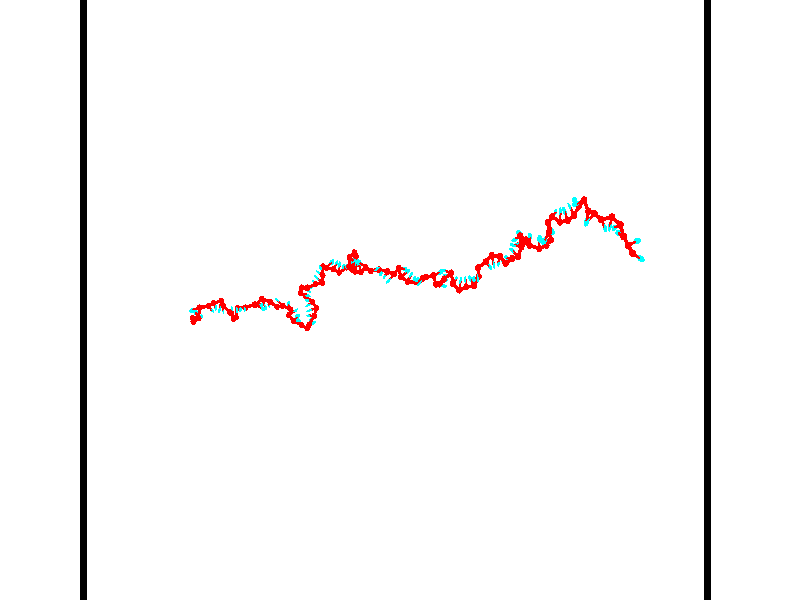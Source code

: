 // switches for output
#declare DRAW_BASES = 1; // possible values are 0, 1; only relevant for DNA ribbons
#declare DRAW_BASES_TYPE = 3; // possible values are 1, 2, 3; only relevant for DNA ribbons
#declare DRAW_FOG = 0; // set to 1 to enable fog

#include "colors.inc"

#include "transforms.inc"
background { rgb <1, 1, 1>}

#default {
   normal{
       ripples 0.25
       frequency 0.20
       turbulence 0.2
       lambda 5
   }
	finish {
		phong 0.1
		phong_size 40.
	}
}

// original window dimensions: 1024x640


// camera settings

camera {
	sky <-0, 1, 0>
	up <-0, 1, 0>
	right 1.6 * <0.99995, 0, 0.00999983>
	location <54.4867, 55, 106.329>
	look_at <55, 55, 55.0001>
	direction <0.513302, 0, -51.3289>
	angle 67.0682
}


# declare cpy_camera_pos = <54.4867, 55, 106.329>;
# if (DRAW_FOG = 1)
fog {
	fog_type 2
	up vnormalize(cpy_camera_pos)
	color rgbt<1,1,1,0.3>
	distance 1e-5
	fog_alt 3e-3
	fog_offset 88
}
# end


// LIGHTS

# declare lum = 6;
global_settings {
	ambient_light rgb lum * <0.05, 0.05, 0.05>
	max_trace_level 15
}# declare cpy_direct_light_amount = 0.25;
light_source
{	1000 * <-0.98995, -1, 1.00995>,
	rgb lum * cpy_direct_light_amount
	parallel
}

light_source
{	1000 * <0.98995, 1, -1.00995>,
	rgb lum * cpy_direct_light_amount
	parallel
}

// strand 0

// nucleotide -1

// particle -1
sphere {
	<35.706165, 53.576538, 49.838306> 0.250000
	pigment { color rgbt <1,0,0,0> }
	no_shadow
}
cylinder {
	<36.096901, 53.650288, 49.794876>,  <36.331345, 53.694538, 49.768818>, 0.100000
	pigment { color rgbt <1,0,0,0> }
	no_shadow
}
cylinder {
	<36.096901, 53.650288, 49.794876>,  <35.706165, 53.576538, 49.838306>, 0.100000
	pigment { color rgbt <1,0,0,0> }
	no_shadow
}

// particle -1
sphere {
	<36.096901, 53.650288, 49.794876> 0.100000
	pigment { color rgbt <1,0,0,0> }
	no_shadow
}
sphere {
	0, 1
	scale<0.080000,0.200000,0.300000>
	matrix <-0.037212, 0.646112, 0.762334,
		0.210705, -0.740639, 0.638010,
		0.976841, 0.184369, -0.108579,
		36.389954, 53.705597, 49.762302>
	pigment { color rgbt <0,1,1,0> }
	no_shadow
}
cylinder {
	<35.978577, 53.333221, 50.468021>,  <35.706165, 53.576538, 49.838306>, 0.130000
	pigment { color rgbt <1,0,0,0> }
	no_shadow
}

// nucleotide -1

// particle -1
sphere {
	<35.978577, 53.333221, 50.468021> 0.250000
	pigment { color rgbt <1,0,0,0> }
	no_shadow
}
cylinder {
	<36.158894, 53.628506, 50.267288>,  <36.267082, 53.805676, 50.146847>, 0.100000
	pigment { color rgbt <1,0,0,0> }
	no_shadow
}
cylinder {
	<36.158894, 53.628506, 50.267288>,  <35.978577, 53.333221, 50.468021>, 0.100000
	pigment { color rgbt <1,0,0,0> }
	no_shadow
}

// particle -1
sphere {
	<36.158894, 53.628506, 50.267288> 0.100000
	pigment { color rgbt <1,0,0,0> }
	no_shadow
}
sphere {
	0, 1
	scale<0.080000,0.200000,0.300000>
	matrix <-0.281076, 0.650988, 0.705132,
		0.847223, -0.176811, 0.500950,
		0.450787, 0.738209, -0.501835,
		36.294128, 53.849968, 50.116737>
	pigment { color rgbt <0,1,1,0> }
	no_shadow
}
cylinder {
	<36.568283, 53.617058, 50.768093>,  <35.978577, 53.333221, 50.468021>, 0.130000
	pigment { color rgbt <1,0,0,0> }
	no_shadow
}

// nucleotide -1

// particle -1
sphere {
	<36.568283, 53.617058, 50.768093> 0.250000
	pigment { color rgbt <1,0,0,0> }
	no_shadow
}
cylinder {
	<36.337143, 53.882248, 50.577705>,  <36.198460, 54.041363, 50.463474>, 0.100000
	pigment { color rgbt <1,0,0,0> }
	no_shadow
}
cylinder {
	<36.337143, 53.882248, 50.577705>,  <36.568283, 53.617058, 50.768093>, 0.100000
	pigment { color rgbt <1,0,0,0> }
	no_shadow
}

// particle -1
sphere {
	<36.337143, 53.882248, 50.577705> 0.100000
	pigment { color rgbt <1,0,0,0> }
	no_shadow
}
sphere {
	0, 1
	scale<0.080000,0.200000,0.300000>
	matrix <-0.238992, 0.420168, 0.875409,
		0.780363, 0.619611, -0.084350,
		-0.577855, 0.662978, -0.475966,
		36.163788, 54.081142, 50.434917>
	pigment { color rgbt <0,1,1,0> }
	no_shadow
}
cylinder {
	<36.663303, 54.412479, 50.803856>,  <36.568283, 53.617058, 50.768093>, 0.130000
	pigment { color rgbt <1,0,0,0> }
	no_shadow
}

// nucleotide -1

// particle -1
sphere {
	<36.663303, 54.412479, 50.803856> 0.250000
	pigment { color rgbt <1,0,0,0> }
	no_shadow
}
cylinder {
	<36.277748, 54.306328, 50.794910>,  <36.046417, 54.242638, 50.789543>, 0.100000
	pigment { color rgbt <1,0,0,0> }
	no_shadow
}
cylinder {
	<36.277748, 54.306328, 50.794910>,  <36.663303, 54.412479, 50.803856>, 0.100000
	pigment { color rgbt <1,0,0,0> }
	no_shadow
}

// particle -1
sphere {
	<36.277748, 54.306328, 50.794910> 0.100000
	pigment { color rgbt <1,0,0,0> }
	no_shadow
}
sphere {
	0, 1
	scale<0.080000,0.200000,0.300000>
	matrix <-0.125776, 0.379577, 0.916571,
		-0.234748, 0.886282, -0.399247,
		-0.963885, -0.265378, -0.022368,
		35.988583, 54.226715, 50.788200>
	pigment { color rgbt <0,1,1,0> }
	no_shadow
}
cylinder {
	<37.329842, 54.526566, 50.308281>,  <36.663303, 54.412479, 50.803856>, 0.130000
	pigment { color rgbt <1,0,0,0> }
	no_shadow
}

// nucleotide -1

// particle -1
sphere {
	<37.329842, 54.526566, 50.308281> 0.250000
	pigment { color rgbt <1,0,0,0> }
	no_shadow
}
cylinder {
	<37.405476, 54.329136, 49.968719>,  <37.450855, 54.210678, 49.764984>, 0.100000
	pigment { color rgbt <1,0,0,0> }
	no_shadow
}
cylinder {
	<37.405476, 54.329136, 49.968719>,  <37.329842, 54.526566, 50.308281>, 0.100000
	pigment { color rgbt <1,0,0,0> }
	no_shadow
}

// particle -1
sphere {
	<37.405476, 54.329136, 49.968719> 0.100000
	pigment { color rgbt <1,0,0,0> }
	no_shadow
}
sphere {
	0, 1
	scale<0.080000,0.200000,0.300000>
	matrix <0.358683, 0.839474, -0.408204,
		0.914109, -0.227302, 0.335766,
		0.189081, -0.493576, -0.848900,
		37.462200, 54.181065, 49.714050>
	pigment { color rgbt <0,1,1,0> }
	no_shadow
}
cylinder {
	<37.916855, 54.756931, 50.676235>,  <37.329842, 54.526566, 50.308281>, 0.130000
	pigment { color rgbt <1,0,0,0> }
	no_shadow
}

// nucleotide -1

// particle -1
sphere {
	<37.916855, 54.756931, 50.676235> 0.250000
	pigment { color rgbt <1,0,0,0> }
	no_shadow
}
cylinder {
	<38.113491, 54.560265, 50.963737>,  <38.231472, 54.442265, 51.136238>, 0.100000
	pigment { color rgbt <1,0,0,0> }
	no_shadow
}
cylinder {
	<38.113491, 54.560265, 50.963737>,  <37.916855, 54.756931, 50.676235>, 0.100000
	pigment { color rgbt <1,0,0,0> }
	no_shadow
}

// particle -1
sphere {
	<38.113491, 54.560265, 50.963737> 0.100000
	pigment { color rgbt <1,0,0,0> }
	no_shadow
}
sphere {
	0, 1
	scale<0.080000,0.200000,0.300000>
	matrix <0.752426, -0.175700, -0.634811,
		0.438398, 0.852876, 0.283566,
		0.491592, -0.491662, 0.718753,
		38.260967, 54.412766, 51.179363>
	pigment { color rgbt <0,1,1,0> }
	no_shadow
}
cylinder {
	<38.649521, 54.934258, 50.774906>,  <37.916855, 54.756931, 50.676235>, 0.130000
	pigment { color rgbt <1,0,0,0> }
	no_shadow
}

// nucleotide -1

// particle -1
sphere {
	<38.649521, 54.934258, 50.774906> 0.250000
	pigment { color rgbt <1,0,0,0> }
	no_shadow
}
cylinder {
	<38.586964, 54.557522, 50.893890>,  <38.549431, 54.331482, 50.965282>, 0.100000
	pigment { color rgbt <1,0,0,0> }
	no_shadow
}
cylinder {
	<38.586964, 54.557522, 50.893890>,  <38.649521, 54.934258, 50.774906>, 0.100000
	pigment { color rgbt <1,0,0,0> }
	no_shadow
}

// particle -1
sphere {
	<38.586964, 54.557522, 50.893890> 0.100000
	pigment { color rgbt <1,0,0,0> }
	no_shadow
}
sphere {
	0, 1
	scale<0.080000,0.200000,0.300000>
	matrix <0.715310, -0.315683, -0.623439,
		0.681082, 0.115278, 0.723076,
		-0.156393, -0.941836, 0.297465,
		38.540047, 54.274971, 50.983131>
	pigment { color rgbt <0,1,1,0> }
	no_shadow
}
cylinder {
	<39.002586, 54.568157, 51.400745>,  <38.649521, 54.934258, 50.774906>, 0.130000
	pigment { color rgbt <1,0,0,0> }
	no_shadow
}

// nucleotide -1

// particle -1
sphere {
	<39.002586, 54.568157, 51.400745> 0.250000
	pigment { color rgbt <1,0,0,0> }
	no_shadow
}
cylinder {
	<38.917072, 54.329399, 51.091419>,  <38.865765, 54.186146, 50.905823>, 0.100000
	pigment { color rgbt <1,0,0,0> }
	no_shadow
}
cylinder {
	<38.917072, 54.329399, 51.091419>,  <39.002586, 54.568157, 51.400745>, 0.100000
	pigment { color rgbt <1,0,0,0> }
	no_shadow
}

// particle -1
sphere {
	<38.917072, 54.329399, 51.091419> 0.100000
	pigment { color rgbt <1,0,0,0> }
	no_shadow
}
sphere {
	0, 1
	scale<0.080000,0.200000,0.300000>
	matrix <0.899096, 0.189328, -0.394690,
		0.381997, -0.779664, 0.496188,
		-0.213784, -0.596892, -0.773316,
		38.852936, 54.150333, 50.859425>
	pigment { color rgbt <0,1,1,0> }
	no_shadow
}
cylinder {
	<39.593952, 54.054749, 51.322495>,  <39.002586, 54.568157, 51.400745>, 0.130000
	pigment { color rgbt <1,0,0,0> }
	no_shadow
}

// nucleotide -1

// particle -1
sphere {
	<39.593952, 54.054749, 51.322495> 0.250000
	pigment { color rgbt <1,0,0,0> }
	no_shadow
}
cylinder {
	<39.390209, 54.111202, 50.982933>,  <39.267963, 54.145073, 50.779198>, 0.100000
	pigment { color rgbt <1,0,0,0> }
	no_shadow
}
cylinder {
	<39.390209, 54.111202, 50.982933>,  <39.593952, 54.054749, 51.322495>, 0.100000
	pigment { color rgbt <1,0,0,0> }
	no_shadow
}

// particle -1
sphere {
	<39.390209, 54.111202, 50.982933> 0.100000
	pigment { color rgbt <1,0,0,0> }
	no_shadow
}
sphere {
	0, 1
	scale<0.080000,0.200000,0.300000>
	matrix <0.860280, 0.108345, -0.498177,
		0.021664, -0.984043, -0.176603,
		-0.509362, 0.141136, -0.848900,
		39.237400, 54.153542, 50.728264>
	pigment { color rgbt <0,1,1,0> }
	no_shadow
}
cylinder {
	<39.737869, 53.568718, 50.714764>,  <39.593952, 54.054749, 51.322495>, 0.130000
	pigment { color rgbt <1,0,0,0> }
	no_shadow
}

// nucleotide -1

// particle -1
sphere {
	<39.737869, 53.568718, 50.714764> 0.250000
	pigment { color rgbt <1,0,0,0> }
	no_shadow
}
cylinder {
	<39.651691, 53.950829, 50.633743>,  <39.599983, 54.180096, 50.585133>, 0.100000
	pigment { color rgbt <1,0,0,0> }
	no_shadow
}
cylinder {
	<39.651691, 53.950829, 50.633743>,  <39.737869, 53.568718, 50.714764>, 0.100000
	pigment { color rgbt <1,0,0,0> }
	no_shadow
}

// particle -1
sphere {
	<39.651691, 53.950829, 50.633743> 0.100000
	pigment { color rgbt <1,0,0,0> }
	no_shadow
}
sphere {
	0, 1
	scale<0.080000,0.200000,0.300000>
	matrix <0.895564, 0.110598, -0.430968,
		-0.389293, -0.274246, -0.879341,
		-0.215445, 0.955279, -0.202550,
		39.587059, 54.237411, 50.572979>
	pigment { color rgbt <0,1,1,0> }
	no_shadow
}
cylinder {
	<39.767975, 53.661987, 49.944439>,  <39.737869, 53.568718, 50.714764>, 0.130000
	pigment { color rgbt <1,0,0,0> }
	no_shadow
}

// nucleotide -1

// particle -1
sphere {
	<39.767975, 53.661987, 49.944439> 0.250000
	pigment { color rgbt <1,0,0,0> }
	no_shadow
}
cylinder {
	<39.866871, 53.978413, 50.168259>,  <39.926208, 54.168266, 50.302551>, 0.100000
	pigment { color rgbt <1,0,0,0> }
	no_shadow
}
cylinder {
	<39.866871, 53.978413, 50.168259>,  <39.767975, 53.661987, 49.944439>, 0.100000
	pigment { color rgbt <1,0,0,0> }
	no_shadow
}

// particle -1
sphere {
	<39.866871, 53.978413, 50.168259> 0.100000
	pigment { color rgbt <1,0,0,0> }
	no_shadow
}
sphere {
	0, 1
	scale<0.080000,0.200000,0.300000>
	matrix <0.815111, 0.142428, -0.561523,
		-0.523895, 0.594922, -0.609591,
		0.247240, 0.791064, 0.559545,
		39.941044, 54.215733, 50.336121>
	pigment { color rgbt <0,1,1,0> }
	no_shadow
}
cylinder {
	<39.827156, 54.367878, 49.710186>,  <39.767975, 53.661987, 49.944439>, 0.130000
	pigment { color rgbt <1,0,0,0> }
	no_shadow
}

// nucleotide -1

// particle -1
sphere {
	<39.827156, 54.367878, 49.710186> 0.250000
	pigment { color rgbt <1,0,0,0> }
	no_shadow
}
cylinder {
	<40.065304, 54.294548, 50.023090>,  <40.208191, 54.250549, 50.210835>, 0.100000
	pigment { color rgbt <1,0,0,0> }
	no_shadow
}
cylinder {
	<40.065304, 54.294548, 50.023090>,  <39.827156, 54.367878, 49.710186>, 0.100000
	pigment { color rgbt <1,0,0,0> }
	no_shadow
}

// particle -1
sphere {
	<40.065304, 54.294548, 50.023090> 0.100000
	pigment { color rgbt <1,0,0,0> }
	no_shadow
}
sphere {
	0, 1
	scale<0.080000,0.200000,0.300000>
	matrix <0.731769, -0.278278, -0.622154,
		0.331745, 0.942842, -0.031523,
		0.595365, -0.183329, 0.782260,
		40.243912, 54.239548, 50.257767>
	pigment { color rgbt <0,1,1,0> }
	no_shadow
}
cylinder {
	<40.568069, 54.411789, 49.605621>,  <39.827156, 54.367878, 49.710186>, 0.130000
	pigment { color rgbt <1,0,0,0> }
	no_shadow
}

// nucleotide -1

// particle -1
sphere {
	<40.568069, 54.411789, 49.605621> 0.250000
	pigment { color rgbt <1,0,0,0> }
	no_shadow
}
cylinder {
	<40.624413, 54.337002, 49.994507>,  <40.658218, 54.292130, 50.227837>, 0.100000
	pigment { color rgbt <1,0,0,0> }
	no_shadow
}
cylinder {
	<40.624413, 54.337002, 49.994507>,  <40.568069, 54.411789, 49.605621>, 0.100000
	pigment { color rgbt <1,0,0,0> }
	no_shadow
}

// particle -1
sphere {
	<40.624413, 54.337002, 49.994507> 0.100000
	pigment { color rgbt <1,0,0,0> }
	no_shadow
}
sphere {
	0, 1
	scale<0.080000,0.200000,0.300000>
	matrix <0.982286, 0.148978, -0.113667,
		-0.123587, 0.971004, 0.204642,
		0.140858, -0.186969, 0.972215,
		40.666672, 54.280910, 50.286171>
	pigment { color rgbt <0,1,1,0> }
	no_shadow
}
cylinder {
	<41.373093, 54.637875, 49.492474>,  <40.568069, 54.411789, 49.605621>, 0.130000
	pigment { color rgbt <1,0,0,0> }
	no_shadow
}

// nucleotide -1

// particle -1
sphere {
	<41.373093, 54.637875, 49.492474> 0.250000
	pigment { color rgbt <1,0,0,0> }
	no_shadow
}
cylinder {
	<41.764225, 54.643387, 49.408890>,  <41.998905, 54.646694, 49.358742>, 0.100000
	pigment { color rgbt <1,0,0,0> }
	no_shadow
}
cylinder {
	<41.764225, 54.643387, 49.408890>,  <41.373093, 54.637875, 49.492474>, 0.100000
	pigment { color rgbt <1,0,0,0> }
	no_shadow
}

// particle -1
sphere {
	<41.764225, 54.643387, 49.408890> 0.100000
	pigment { color rgbt <1,0,0,0> }
	no_shadow
}
sphere {
	0, 1
	scale<0.080000,0.200000,0.300000>
	matrix <0.029464, 0.978851, 0.202439,
		0.207329, -0.204107, 0.956742,
		0.977828, 0.013782, -0.208958,
		42.057571, 54.647522, 49.346203>
	pigment { color rgbt <0,1,1,0> }
	no_shadow
}
cylinder {
	<41.641655, 54.639324, 50.115650>,  <41.373093, 54.637875, 49.492474>, 0.130000
	pigment { color rgbt <1,0,0,0> }
	no_shadow
}

// nucleotide -1

// particle -1
sphere {
	<41.641655, 54.639324, 50.115650> 0.250000
	pigment { color rgbt <1,0,0,0> }
	no_shadow
}
cylinder {
	<41.997627, 54.473846, 50.192459>,  <42.211212, 54.374557, 50.238544>, 0.100000
	pigment { color rgbt <1,0,0,0> }
	no_shadow
}
cylinder {
	<41.997627, 54.473846, 50.192459>,  <41.641655, 54.639324, 50.115650>, 0.100000
	pigment { color rgbt <1,0,0,0> }
	no_shadow
}

// particle -1
sphere {
	<41.997627, 54.473846, 50.192459> 0.100000
	pigment { color rgbt <1,0,0,0> }
	no_shadow
}
sphere {
	0, 1
	scale<0.080000,0.200000,0.300000>
	matrix <0.409122, 0.537993, -0.737009,
		0.201590, 0.734451, 0.648030,
		0.889933, -0.413697, 0.192026,
		42.264606, 54.349739, 50.250069>
	pigment { color rgbt <0,1,1,0> }
	no_shadow
}
cylinder {
	<42.247013, 55.085052, 50.257744>,  <41.641655, 54.639324, 50.115650>, 0.130000
	pigment { color rgbt <1,0,0,0> }
	no_shadow
}

// nucleotide -1

// particle -1
sphere {
	<42.247013, 55.085052, 50.257744> 0.250000
	pigment { color rgbt <1,0,0,0> }
	no_shadow
}
cylinder {
	<42.384594, 54.742073, 50.104656>,  <42.467144, 54.536285, 50.012806>, 0.100000
	pigment { color rgbt <1,0,0,0> }
	no_shadow
}
cylinder {
	<42.384594, 54.742073, 50.104656>,  <42.247013, 55.085052, 50.257744>, 0.100000
	pigment { color rgbt <1,0,0,0> }
	no_shadow
}

// particle -1
sphere {
	<42.384594, 54.742073, 50.104656> 0.100000
	pigment { color rgbt <1,0,0,0> }
	no_shadow
}
sphere {
	0, 1
	scale<0.080000,0.200000,0.300000>
	matrix <0.610788, 0.513878, -0.602384,
		0.713185, -0.026566, 0.700472,
		0.343955, -0.857451, -0.382716,
		42.487782, 54.484837, 49.989841>
	pigment { color rgbt <0,1,1,0> }
	no_shadow
}
cylinder {
	<43.028683, 54.843597, 50.381046>,  <42.247013, 55.085052, 50.257744>, 0.130000
	pigment { color rgbt <1,0,0,0> }
	no_shadow
}

// nucleotide -1

// particle -1
sphere {
	<43.028683, 54.843597, 50.381046> 0.250000
	pigment { color rgbt <1,0,0,0> }
	no_shadow
}
cylinder {
	<42.888905, 54.700218, 50.034775>,  <42.805038, 54.614193, 49.827011>, 0.100000
	pigment { color rgbt <1,0,0,0> }
	no_shadow
}
cylinder {
	<42.888905, 54.700218, 50.034775>,  <43.028683, 54.843597, 50.381046>, 0.100000
	pigment { color rgbt <1,0,0,0> }
	no_shadow
}

// particle -1
sphere {
	<42.888905, 54.700218, 50.034775> 0.100000
	pigment { color rgbt <1,0,0,0> }
	no_shadow
}
sphere {
	0, 1
	scale<0.080000,0.200000,0.300000>
	matrix <0.789360, 0.385130, -0.478106,
		0.504774, -0.850407, 0.148359,
		-0.349447, -0.358444, -0.865681,
		42.784069, 54.592686, 49.775070>
	pigment { color rgbt <0,1,1,0> }
	no_shadow
}
cylinder {
	<43.627972, 54.475922, 50.117466>,  <43.028683, 54.843597, 50.381046>, 0.130000
	pigment { color rgbt <1,0,0,0> }
	no_shadow
}

// nucleotide -1

// particle -1
sphere {
	<43.627972, 54.475922, 50.117466> 0.250000
	pigment { color rgbt <1,0,0,0> }
	no_shadow
}
cylinder {
	<43.375134, 54.632660, 49.850060>,  <43.223431, 54.726704, 49.689617>, 0.100000
	pigment { color rgbt <1,0,0,0> }
	no_shadow
}
cylinder {
	<43.375134, 54.632660, 49.850060>,  <43.627972, 54.475922, 50.117466>, 0.100000
	pigment { color rgbt <1,0,0,0> }
	no_shadow
}

// particle -1
sphere {
	<43.375134, 54.632660, 49.850060> 0.100000
	pigment { color rgbt <1,0,0,0> }
	no_shadow
}
sphere {
	0, 1
	scale<0.080000,0.200000,0.300000>
	matrix <0.712120, 0.633885, -0.301784,
		0.305508, -0.666819, -0.679718,
		-0.632099, 0.391844, -0.668513,
		43.185505, 54.750214, 49.649506>
	pigment { color rgbt <0,1,1,0> }
	no_shadow
}
cylinder {
	<44.040070, 54.534317, 49.455994>,  <43.627972, 54.475922, 50.117466>, 0.130000
	pigment { color rgbt <1,0,0,0> }
	no_shadow
}

// nucleotide -1

// particle -1
sphere {
	<44.040070, 54.534317, 49.455994> 0.250000
	pigment { color rgbt <1,0,0,0> }
	no_shadow
}
cylinder {
	<43.740101, 54.794662, 49.503304>,  <43.560120, 54.950871, 49.531689>, 0.100000
	pigment { color rgbt <1,0,0,0> }
	no_shadow
}
cylinder {
	<43.740101, 54.794662, 49.503304>,  <44.040070, 54.534317, 49.455994>, 0.100000
	pigment { color rgbt <1,0,0,0> }
	no_shadow
}

// particle -1
sphere {
	<43.740101, 54.794662, 49.503304> 0.100000
	pigment { color rgbt <1,0,0,0> }
	no_shadow
}
sphere {
	0, 1
	scale<0.080000,0.200000,0.300000>
	matrix <0.585080, 0.736009, -0.340546,
		-0.308701, -0.186184, -0.932759,
		-0.749924, 0.650866, 0.118274,
		43.515125, 54.989922, 49.538784>
	pigment { color rgbt <0,1,1,0> }
	no_shadow
}
cylinder {
	<44.708126, 54.242130, 49.089909>,  <44.040070, 54.534317, 49.455994>, 0.130000
	pigment { color rgbt <1,0,0,0> }
	no_shadow
}

// nucleotide -1

// particle -1
sphere {
	<44.708126, 54.242130, 49.089909> 0.250000
	pigment { color rgbt <1,0,0,0> }
	no_shadow
}
cylinder {
	<44.551956, 54.498627, 48.825672>,  <44.458256, 54.652523, 48.667130>, 0.100000
	pigment { color rgbt <1,0,0,0> }
	no_shadow
}
cylinder {
	<44.551956, 54.498627, 48.825672>,  <44.708126, 54.242130, 49.089909>, 0.100000
	pigment { color rgbt <1,0,0,0> }
	no_shadow
}

// particle -1
sphere {
	<44.551956, 54.498627, 48.825672> 0.100000
	pigment { color rgbt <1,0,0,0> }
	no_shadow
}
sphere {
	0, 1
	scale<0.080000,0.200000,0.300000>
	matrix <0.642110, -0.324537, -0.694529,
		-0.659746, -0.695333, -0.285039,
		-0.390423, 0.641239, -0.660593,
		44.434830, 54.690998, 48.627495>
	pigment { color rgbt <0,1,1,0> }
	no_shadow
}
cylinder {
	<44.638897, 53.808838, 49.716995>,  <44.708126, 54.242130, 49.089909>, 0.130000
	pigment { color rgbt <1,0,0,0> }
	no_shadow
}

// nucleotide -1

// particle -1
sphere {
	<44.638897, 53.808838, 49.716995> 0.250000
	pigment { color rgbt <1,0,0,0> }
	no_shadow
}
cylinder {
	<44.971581, 54.009995, 49.622879>,  <45.171188, 54.130688, 49.566410>, 0.100000
	pigment { color rgbt <1,0,0,0> }
	no_shadow
}
cylinder {
	<44.971581, 54.009995, 49.622879>,  <44.638897, 53.808838, 49.716995>, 0.100000
	pigment { color rgbt <1,0,0,0> }
	no_shadow
}

// particle -1
sphere {
	<44.971581, 54.009995, 49.622879> 0.100000
	pigment { color rgbt <1,0,0,0> }
	no_shadow
}
sphere {
	0, 1
	scale<0.080000,0.200000,0.300000>
	matrix <0.555195, -0.749724, 0.360100,
		0.004685, -0.430132, -0.902754,
		0.831707, 0.502891, -0.235294,
		45.221092, 54.160862, 49.552292>
	pigment { color rgbt <0,1,1,0> }
	no_shadow
}
cylinder {
	<45.017944, 53.338520, 49.205650>,  <44.638897, 53.808838, 49.716995>, 0.130000
	pigment { color rgbt <1,0,0,0> }
	no_shadow
}

// nucleotide -1

// particle -1
sphere {
	<45.017944, 53.338520, 49.205650> 0.250000
	pigment { color rgbt <1,0,0,0> }
	no_shadow
}
cylinder {
	<45.252941, 53.574451, 49.427261>,  <45.393940, 53.716011, 49.560226>, 0.100000
	pigment { color rgbt <1,0,0,0> }
	no_shadow
}
cylinder {
	<45.252941, 53.574451, 49.427261>,  <45.017944, 53.338520, 49.205650>, 0.100000
	pigment { color rgbt <1,0,0,0> }
	no_shadow
}

// particle -1
sphere {
	<45.252941, 53.574451, 49.427261> 0.100000
	pigment { color rgbt <1,0,0,0> }
	no_shadow
}
sphere {
	0, 1
	scale<0.080000,0.200000,0.300000>
	matrix <0.152260, -0.752981, 0.640185,
		0.794774, -0.291749, -0.532181,
		0.587495, 0.589832, 0.554028,
		45.429192, 53.751400, 49.593472>
	pigment { color rgbt <0,1,1,0> }
	no_shadow
}
cylinder {
	<45.761566, 53.016613, 49.306660>,  <45.017944, 53.338520, 49.205650>, 0.130000
	pigment { color rgbt <1,0,0,0> }
	no_shadow
}

// nucleotide -1

// particle -1
sphere {
	<45.761566, 53.016613, 49.306660> 0.250000
	pigment { color rgbt <1,0,0,0> }
	no_shadow
}
cylinder {
	<45.641644, 53.236584, 49.618477>,  <45.569691, 53.368568, 49.805569>, 0.100000
	pigment { color rgbt <1,0,0,0> }
	no_shadow
}
cylinder {
	<45.641644, 53.236584, 49.618477>,  <45.761566, 53.016613, 49.306660>, 0.100000
	pigment { color rgbt <1,0,0,0> }
	no_shadow
}

// particle -1
sphere {
	<45.641644, 53.236584, 49.618477> 0.100000
	pigment { color rgbt <1,0,0,0> }
	no_shadow
}
sphere {
	0, 1
	scale<0.080000,0.200000,0.300000>
	matrix <0.104443, -0.793302, 0.599803,
		0.948265, 0.261245, 0.180403,
		-0.299810, 0.549930, 0.779545,
		45.551701, 53.401562, 49.852341>
	pigment { color rgbt <0,1,1,0> }
	no_shadow
}
cylinder {
	<46.228210, 52.763840, 48.825077>,  <45.761566, 53.016613, 49.306660>, 0.130000
	pigment { color rgbt <1,0,0,0> }
	no_shadow
}

// nucleotide -1

// particle -1
sphere {
	<46.228210, 52.763840, 48.825077> 0.250000
	pigment { color rgbt <1,0,0,0> }
	no_shadow
}
cylinder {
	<46.549152, 52.986778, 48.739670>,  <46.741718, 53.120541, 48.688427>, 0.100000
	pigment { color rgbt <1,0,0,0> }
	no_shadow
}
cylinder {
	<46.549152, 52.986778, 48.739670>,  <46.228210, 52.763840, 48.825077>, 0.100000
	pigment { color rgbt <1,0,0,0> }
	no_shadow
}

// particle -1
sphere {
	<46.549152, 52.986778, 48.739670> 0.100000
	pigment { color rgbt <1,0,0,0> }
	no_shadow
}
sphere {
	0, 1
	scale<0.080000,0.200000,0.300000>
	matrix <-0.377719, 0.751162, 0.541373,
		0.462117, -0.353725, 0.813220,
		0.802357, 0.557346, -0.213516,
		46.789860, 53.153980, 48.675613>
	pigment { color rgbt <0,1,1,0> }
	no_shadow
}
cylinder {
	<46.510986, 53.046730, 49.511166>,  <46.228210, 52.763840, 48.825077>, 0.130000
	pigment { color rgbt <1,0,0,0> }
	no_shadow
}

// nucleotide -1

// particle -1
sphere {
	<46.510986, 53.046730, 49.511166> 0.250000
	pigment { color rgbt <1,0,0,0> }
	no_shadow
}
cylinder {
	<46.580009, 53.287846, 49.199558>,  <46.621422, 53.432514, 49.012592>, 0.100000
	pigment { color rgbt <1,0,0,0> }
	no_shadow
}
cylinder {
	<46.580009, 53.287846, 49.199558>,  <46.510986, 53.046730, 49.511166>, 0.100000
	pigment { color rgbt <1,0,0,0> }
	no_shadow
}

// particle -1
sphere {
	<46.580009, 53.287846, 49.199558> 0.100000
	pigment { color rgbt <1,0,0,0> }
	no_shadow
}
sphere {
	0, 1
	scale<0.080000,0.200000,0.300000>
	matrix <-0.384577, 0.769340, 0.510114,
		0.906822, 0.211569, 0.364572,
		0.172556, 0.602789, -0.779019,
		46.631775, 53.468681, 48.965851>
	pigment { color rgbt <0,1,1,0> }
	no_shadow
}
cylinder {
	<46.989895, 53.747704, 49.563587>,  <46.510986, 53.046730, 49.511166>, 0.130000
	pigment { color rgbt <1,0,0,0> }
	no_shadow
}

// nucleotide -1

// particle -1
sphere {
	<46.989895, 53.747704, 49.563587> 0.250000
	pigment { color rgbt <1,0,0,0> }
	no_shadow
}
cylinder {
	<46.665440, 53.759869, 49.329964>,  <46.470764, 53.767166, 49.189789>, 0.100000
	pigment { color rgbt <1,0,0,0> }
	no_shadow
}
cylinder {
	<46.665440, 53.759869, 49.329964>,  <46.989895, 53.747704, 49.563587>, 0.100000
	pigment { color rgbt <1,0,0,0> }
	no_shadow
}

// particle -1
sphere {
	<46.665440, 53.759869, 49.329964> 0.100000
	pigment { color rgbt <1,0,0,0> }
	no_shadow
}
sphere {
	0, 1
	scale<0.080000,0.200000,0.300000>
	matrix <-0.130273, 0.964162, 0.231128,
		0.570156, 0.263564, -0.778110,
		-0.811141, 0.030412, -0.584059,
		46.422096, 53.768993, 49.154747>
	pigment { color rgbt <0,1,1,0> }
	no_shadow
}
cylinder {
	<47.172935, 54.390640, 49.210659>,  <46.989895, 53.747704, 49.563587>, 0.130000
	pigment { color rgbt <1,0,0,0> }
	no_shadow
}

// nucleotide -1

// particle -1
sphere {
	<47.172935, 54.390640, 49.210659> 0.250000
	pigment { color rgbt <1,0,0,0> }
	no_shadow
}
cylinder {
	<46.792149, 54.273506, 49.246437>,  <46.563675, 54.203224, 49.267906>, 0.100000
	pigment { color rgbt <1,0,0,0> }
	no_shadow
}
cylinder {
	<46.792149, 54.273506, 49.246437>,  <47.172935, 54.390640, 49.210659>, 0.100000
	pigment { color rgbt <1,0,0,0> }
	no_shadow
}

// particle -1
sphere {
	<46.792149, 54.273506, 49.246437> 0.100000
	pigment { color rgbt <1,0,0,0> }
	no_shadow
}
sphere {
	0, 1
	scale<0.080000,0.200000,0.300000>
	matrix <-0.264083, 0.933076, 0.244191,
		-0.154972, 0.208840, -0.965593,
		-0.951968, -0.292840, 0.089449,
		46.506557, 54.185654, 49.273273>
	pigment { color rgbt <0,1,1,0> }
	no_shadow
}
cylinder {
	<46.739960, 54.831993, 48.740589>,  <47.172935, 54.390640, 49.210659>, 0.130000
	pigment { color rgbt <1,0,0,0> }
	no_shadow
}

// nucleotide -1

// particle -1
sphere {
	<46.739960, 54.831993, 48.740589> 0.250000
	pigment { color rgbt <1,0,0,0> }
	no_shadow
}
cylinder {
	<46.529640, 54.692371, 49.050865>,  <46.403446, 54.608601, 49.237030>, 0.100000
	pigment { color rgbt <1,0,0,0> }
	no_shadow
}
cylinder {
	<46.529640, 54.692371, 49.050865>,  <46.739960, 54.831993, 48.740589>, 0.100000
	pigment { color rgbt <1,0,0,0> }
	no_shadow
}

// particle -1
sphere {
	<46.529640, 54.692371, 49.050865> 0.100000
	pigment { color rgbt <1,0,0,0> }
	no_shadow
}
sphere {
	0, 1
	scale<0.080000,0.200000,0.300000>
	matrix <-0.153601, 0.935896, 0.317025,
		-0.836624, 0.047545, -0.545711,
		-0.525802, -0.349052, 0.775690,
		46.371899, 54.587654, 49.283573>
	pigment { color rgbt <0,1,1,0> }
	no_shadow
}
cylinder {
	<46.091076, 55.280972, 48.836849>,  <46.739960, 54.831993, 48.740589>, 0.130000
	pigment { color rgbt <1,0,0,0> }
	no_shadow
}

// nucleotide -1

// particle -1
sphere {
	<46.091076, 55.280972, 48.836849> 0.250000
	pigment { color rgbt <1,0,0,0> }
	no_shadow
}
cylinder {
	<46.204170, 55.111290, 49.180969>,  <46.272026, 55.009480, 49.387440>, 0.100000
	pigment { color rgbt <1,0,0,0> }
	no_shadow
}
cylinder {
	<46.204170, 55.111290, 49.180969>,  <46.091076, 55.280972, 48.836849>, 0.100000
	pigment { color rgbt <1,0,0,0> }
	no_shadow
}

// particle -1
sphere {
	<46.204170, 55.111290, 49.180969> 0.100000
	pigment { color rgbt <1,0,0,0> }
	no_shadow
}
sphere {
	0, 1
	scale<0.080000,0.200000,0.300000>
	matrix <0.107156, 0.905246, 0.411152,
		-0.953194, -0.024061, 0.301401,
		0.282735, -0.424205, 0.860297,
		46.288990, 54.984028, 49.439056>
	pigment { color rgbt <0,1,1,0> }
	no_shadow
}
cylinder {
	<45.724514, 55.534908, 49.558899>,  <46.091076, 55.280972, 48.836849>, 0.130000
	pigment { color rgbt <1,0,0,0> }
	no_shadow
}

// nucleotide -1

// particle -1
sphere {
	<45.724514, 55.534908, 49.558899> 0.250000
	pigment { color rgbt <1,0,0,0> }
	no_shadow
}
cylinder {
	<46.106579, 55.419186, 49.584110>,  <46.335815, 55.349754, 49.599239>, 0.100000
	pigment { color rgbt <1,0,0,0> }
	no_shadow
}
cylinder {
	<46.106579, 55.419186, 49.584110>,  <45.724514, 55.534908, 49.558899>, 0.100000
	pigment { color rgbt <1,0,0,0> }
	no_shadow
}

// particle -1
sphere {
	<46.106579, 55.419186, 49.584110> 0.100000
	pigment { color rgbt <1,0,0,0> }
	no_shadow
}
sphere {
	0, 1
	scale<0.080000,0.200000,0.300000>
	matrix <0.236072, 0.872578, 0.427641,
		-0.178718, -0.393585, 0.901748,
		0.955160, -0.289305, 0.063031,
		46.393127, 55.332394, 49.603020>
	pigment { color rgbt <0,1,1,0> }
	no_shadow
}
cylinder {
	<45.905235, 55.953133, 50.115757>,  <45.724514, 55.534908, 49.558899>, 0.130000
	pigment { color rgbt <1,0,0,0> }
	no_shadow
}

// nucleotide -1

// particle -1
sphere {
	<45.905235, 55.953133, 50.115757> 0.250000
	pigment { color rgbt <1,0,0,0> }
	no_shadow
}
cylinder {
	<46.219826, 55.820927, 49.907059>,  <46.408581, 55.741604, 49.781841>, 0.100000
	pigment { color rgbt <1,0,0,0> }
	no_shadow
}
cylinder {
	<46.219826, 55.820927, 49.907059>,  <45.905235, 55.953133, 50.115757>, 0.100000
	pigment { color rgbt <1,0,0,0> }
	no_shadow
}

// particle -1
sphere {
	<46.219826, 55.820927, 49.907059> 0.100000
	pigment { color rgbt <1,0,0,0> }
	no_shadow
}
sphere {
	0, 1
	scale<0.080000,0.200000,0.300000>
	matrix <0.498343, 0.838615, 0.219950,
		0.364846, -0.432993, 0.824260,
		0.786474, -0.330516, -0.521745,
		46.455769, 55.721771, 49.750534>
	pigment { color rgbt <0,1,1,0> }
	no_shadow
}
cylinder {
	<46.493275, 55.944099, 50.578697>,  <45.905235, 55.953133, 50.115757>, 0.130000
	pigment { color rgbt <1,0,0,0> }
	no_shadow
}

// nucleotide -1

// particle -1
sphere {
	<46.493275, 55.944099, 50.578697> 0.250000
	pigment { color rgbt <1,0,0,0> }
	no_shadow
}
cylinder {
	<46.610615, 55.981529, 50.198132>,  <46.681019, 56.003986, 49.969791>, 0.100000
	pigment { color rgbt <1,0,0,0> }
	no_shadow
}
cylinder {
	<46.610615, 55.981529, 50.198132>,  <46.493275, 55.944099, 50.578697>, 0.100000
	pigment { color rgbt <1,0,0,0> }
	no_shadow
}

// particle -1
sphere {
	<46.610615, 55.981529, 50.198132> 0.100000
	pigment { color rgbt <1,0,0,0> }
	no_shadow
}
sphere {
	0, 1
	scale<0.080000,0.200000,0.300000>
	matrix <0.553810, 0.794570, 0.248904,
		0.779254, -0.599919, 0.181270,
		0.293355, 0.093571, -0.951413,
		46.698620, 56.009602, 49.912708>
	pigment { color rgbt <0,1,1,0> }
	no_shadow
}
cylinder {
	<47.238541, 56.214977, 50.617714>,  <46.493275, 55.944099, 50.578697>, 0.130000
	pigment { color rgbt <1,0,0,0> }
	no_shadow
}

// nucleotide -1

// particle -1
sphere {
	<47.238541, 56.214977, 50.617714> 0.250000
	pigment { color rgbt <1,0,0,0> }
	no_shadow
}
cylinder {
	<47.115334, 56.334423, 50.256393>,  <47.041409, 56.406090, 50.039600>, 0.100000
	pigment { color rgbt <1,0,0,0> }
	no_shadow
}
cylinder {
	<47.115334, 56.334423, 50.256393>,  <47.238541, 56.214977, 50.617714>, 0.100000
	pigment { color rgbt <1,0,0,0> }
	no_shadow
}

// particle -1
sphere {
	<47.115334, 56.334423, 50.256393> 0.100000
	pigment { color rgbt <1,0,0,0> }
	no_shadow
}
sphere {
	0, 1
	scale<0.080000,0.200000,0.300000>
	matrix <0.568892, 0.818827, 0.076705,
		0.762553, -0.490254, -0.422094,
		-0.308017, 0.298618, -0.903301,
		47.022930, 56.424007, 49.985405>
	pigment { color rgbt <0,1,1,0> }
	no_shadow
}
cylinder {
	<47.850506, 56.316116, 50.062756>,  <47.238541, 56.214977, 50.617714>, 0.130000
	pigment { color rgbt <1,0,0,0> }
	no_shadow
}

// nucleotide -1

// particle -1
sphere {
	<47.850506, 56.316116, 50.062756> 0.250000
	pigment { color rgbt <1,0,0,0> }
	no_shadow
}
cylinder {
	<47.530994, 56.556477, 50.050953>,  <47.339287, 56.700695, 50.043869>, 0.100000
	pigment { color rgbt <1,0,0,0> }
	no_shadow
}
cylinder {
	<47.530994, 56.556477, 50.050953>,  <47.850506, 56.316116, 50.062756>, 0.100000
	pigment { color rgbt <1,0,0,0> }
	no_shadow
}

// particle -1
sphere {
	<47.530994, 56.556477, 50.050953> 0.100000
	pigment { color rgbt <1,0,0,0> }
	no_shadow
}
sphere {
	0, 1
	scale<0.080000,0.200000,0.300000>
	matrix <0.588344, 0.790451, 0.170406,
		0.125725, 0.118753, -0.984932,
		-0.798777, 0.600903, -0.029511,
		47.291363, 56.736748, 50.042099>
	pigment { color rgbt <0,1,1,0> }
	no_shadow
}
cylinder {
	<47.803143, 56.913521, 49.547272>,  <47.850506, 56.316116, 50.062756>, 0.130000
	pigment { color rgbt <1,0,0,0> }
	no_shadow
}

// nucleotide -1

// particle -1
sphere {
	<47.803143, 56.913521, 49.547272> 0.250000
	pigment { color rgbt <1,0,0,0> }
	no_shadow
}
cylinder {
	<47.582836, 57.054138, 49.850079>,  <47.450653, 57.138508, 50.031761>, 0.100000
	pigment { color rgbt <1,0,0,0> }
	no_shadow
}
cylinder {
	<47.582836, 57.054138, 49.850079>,  <47.803143, 56.913521, 49.547272>, 0.100000
	pigment { color rgbt <1,0,0,0> }
	no_shadow
}

// particle -1
sphere {
	<47.582836, 57.054138, 49.850079> 0.100000
	pigment { color rgbt <1,0,0,0> }
	no_shadow
}
sphere {
	0, 1
	scale<0.080000,0.200000,0.300000>
	matrix <0.628879, 0.771117, 0.099445,
		-0.548788, 0.530842, -0.645785,
		-0.550766, 0.351546, 0.757015,
		47.417606, 57.159603, 50.077183>
	pigment { color rgbt <0,1,1,0> }
	no_shadow
}
cylinder {
	<47.795280, 57.623478, 49.405064>,  <47.803143, 56.913521, 49.547272>, 0.130000
	pigment { color rgbt <1,0,0,0> }
	no_shadow
}

// nucleotide -1

// particle -1
sphere {
	<47.795280, 57.623478, 49.405064> 0.250000
	pigment { color rgbt <1,0,0,0> }
	no_shadow
}
cylinder {
	<47.707142, 57.557629, 49.789635>,  <47.654259, 57.518120, 50.020378>, 0.100000
	pigment { color rgbt <1,0,0,0> }
	no_shadow
}
cylinder {
	<47.707142, 57.557629, 49.789635>,  <47.795280, 57.623478, 49.405064>, 0.100000
	pigment { color rgbt <1,0,0,0> }
	no_shadow
}

// particle -1
sphere {
	<47.707142, 57.557629, 49.789635> 0.100000
	pigment { color rgbt <1,0,0,0> }
	no_shadow
}
sphere {
	0, 1
	scale<0.080000,0.200000,0.300000>
	matrix <0.815779, 0.509253, 0.274165,
		-0.534744, 0.844726, 0.022080,
		-0.220350, -0.164621, 0.961429,
		47.641037, 57.508244, 50.078064>
	pigment { color rgbt <0,1,1,0> }
	no_shadow
}
cylinder {
	<48.070229, 57.565445, 48.729698>,  <47.795280, 57.623478, 49.405064>, 0.130000
	pigment { color rgbt <1,0,0,0> }
	no_shadow
}

// nucleotide -1

// particle -1
sphere {
	<48.070229, 57.565445, 48.729698> 0.250000
	pigment { color rgbt <1,0,0,0> }
	no_shadow
}
cylinder {
	<48.343773, 57.826477, 48.599182>,  <48.507900, 57.983097, 48.520874>, 0.100000
	pigment { color rgbt <1,0,0,0> }
	no_shadow
}
cylinder {
	<48.343773, 57.826477, 48.599182>,  <48.070229, 57.565445, 48.729698>, 0.100000
	pigment { color rgbt <1,0,0,0> }
	no_shadow
}

// particle -1
sphere {
	<48.343773, 57.826477, 48.599182> 0.100000
	pigment { color rgbt <1,0,0,0> }
	no_shadow
}
sphere {
	0, 1
	scale<0.080000,0.200000,0.300000>
	matrix <0.524612, -0.129004, 0.841510,
		0.507064, -0.746653, -0.430574,
		0.683862, 0.652585, -0.326290,
		48.548931, 58.022251, 48.501293>
	pigment { color rgbt <0,1,1,0> }
	no_shadow
}
cylinder {
	<48.727192, 57.427319, 49.133377>,  <48.070229, 57.565445, 48.729698>, 0.130000
	pigment { color rgbt <1,0,0,0> }
	no_shadow
}

// nucleotide -1

// particle -1
sphere {
	<48.727192, 57.427319, 49.133377> 0.250000
	pigment { color rgbt <1,0,0,0> }
	no_shadow
}
cylinder {
	<48.897934, 57.698250, 48.893703>,  <49.000381, 57.860809, 48.749901>, 0.100000
	pigment { color rgbt <1,0,0,0> }
	no_shadow
}
cylinder {
	<48.897934, 57.698250, 48.893703>,  <48.727192, 57.427319, 49.133377>, 0.100000
	pigment { color rgbt <1,0,0,0> }
	no_shadow
}

// particle -1
sphere {
	<48.897934, 57.698250, 48.893703> 0.100000
	pigment { color rgbt <1,0,0,0> }
	no_shadow
}
sphere {
	0, 1
	scale<0.080000,0.200000,0.300000>
	matrix <0.873547, -0.137461, 0.466926,
		0.233899, -0.722724, -0.650355,
		0.426857, 0.677329, -0.599181,
		49.025990, 57.901447, 48.713947>
	pigment { color rgbt <0,1,1,0> }
	no_shadow
}
cylinder {
	<49.247562, 57.176674, 48.584793>,  <48.727192, 57.427319, 49.133377>, 0.130000
	pigment { color rgbt <1,0,0,0> }
	no_shadow
}

// nucleotide -1

// particle -1
sphere {
	<49.247562, 57.176674, 48.584793> 0.250000
	pigment { color rgbt <1,0,0,0> }
	no_shadow
}
cylinder {
	<49.287460, 57.526337, 48.774910>,  <49.311398, 57.736134, 48.888981>, 0.100000
	pigment { color rgbt <1,0,0,0> }
	no_shadow
}
cylinder {
	<49.287460, 57.526337, 48.774910>,  <49.247562, 57.176674, 48.584793>, 0.100000
	pigment { color rgbt <1,0,0,0> }
	no_shadow
}

// particle -1
sphere {
	<49.287460, 57.526337, 48.774910> 0.100000
	pigment { color rgbt <1,0,0,0> }
	no_shadow
}
sphere {
	0, 1
	scale<0.080000,0.200000,0.300000>
	matrix <0.812726, -0.347152, 0.467934,
		0.574046, 0.339608, -0.745076,
		0.099740, 0.874158, 0.475290,
		49.317383, 57.788586, 48.917496>
	pigment { color rgbt <0,1,1,0> }
	no_shadow
}
cylinder {
	<49.951141, 57.596649, 48.417545>,  <49.247562, 57.176674, 48.584793>, 0.130000
	pigment { color rgbt <1,0,0,0> }
	no_shadow
}

// nucleotide -1

// particle -1
sphere {
	<49.951141, 57.596649, 48.417545> 0.250000
	pigment { color rgbt <1,0,0,0> }
	no_shadow
}
cylinder {
	<49.802662, 57.624550, 48.787918>,  <49.713573, 57.641289, 49.010143>, 0.100000
	pigment { color rgbt <1,0,0,0> }
	no_shadow
}
cylinder {
	<49.802662, 57.624550, 48.787918>,  <49.951141, 57.596649, 48.417545>, 0.100000
	pigment { color rgbt <1,0,0,0> }
	no_shadow
}

// particle -1
sphere {
	<49.802662, 57.624550, 48.787918> 0.100000
	pigment { color rgbt <1,0,0,0> }
	no_shadow
}
sphere {
	0, 1
	scale<0.080000,0.200000,0.300000>
	matrix <0.865832, -0.334273, 0.372286,
		0.335481, 0.939892, 0.063687,
		-0.371197, 0.069753, 0.925930,
		49.691303, 57.645477, 49.065697>
	pigment { color rgbt <0,1,1,0> }
	no_shadow
}
cylinder {
	<50.521606, 57.372143, 48.732903>,  <49.951141, 57.596649, 48.417545>, 0.130000
	pigment { color rgbt <1,0,0,0> }
	no_shadow
}

// nucleotide -1

// particle -1
sphere {
	<50.521606, 57.372143, 48.732903> 0.250000
	pigment { color rgbt <1,0,0,0> }
	no_shadow
}
cylinder {
	<50.283104, 57.499138, 49.027840>,  <50.140003, 57.575333, 49.204803>, 0.100000
	pigment { color rgbt <1,0,0,0> }
	no_shadow
}
cylinder {
	<50.283104, 57.499138, 49.027840>,  <50.521606, 57.372143, 48.732903>, 0.100000
	pigment { color rgbt <1,0,0,0> }
	no_shadow
}

// particle -1
sphere {
	<50.283104, 57.499138, 49.027840> 0.100000
	pigment { color rgbt <1,0,0,0> }
	no_shadow
}
sphere {
	0, 1
	scale<0.080000,0.200000,0.300000>
	matrix <0.748386, -0.112550, 0.653644,
		0.290511, 0.941560, -0.170493,
		-0.596256, 0.317485, 0.737348,
		50.104225, 57.594383, 49.249043>
	pigment { color rgbt <0,1,1,0> }
	no_shadow
}
cylinder {
	<50.815685, 57.990868, 49.038666>,  <50.521606, 57.372143, 48.732903>, 0.130000
	pigment { color rgbt <1,0,0,0> }
	no_shadow
}

// nucleotide -1

// particle -1
sphere {
	<50.815685, 57.990868, 49.038666> 0.250000
	pigment { color rgbt <1,0,0,0> }
	no_shadow
}
cylinder {
	<50.561180, 57.869450, 49.322365>,  <50.408478, 57.796597, 49.492584>, 0.100000
	pigment { color rgbt <1,0,0,0> }
	no_shadow
}
cylinder {
	<50.561180, 57.869450, 49.322365>,  <50.815685, 57.990868, 49.038666>, 0.100000
	pigment { color rgbt <1,0,0,0> }
	no_shadow
}

// particle -1
sphere {
	<50.561180, 57.869450, 49.322365> 0.100000
	pigment { color rgbt <1,0,0,0> }
	no_shadow
}
sphere {
	0, 1
	scale<0.080000,0.200000,0.300000>
	matrix <0.730557, 0.058358, 0.680354,
		-0.247911, 0.951027, 0.184629,
		-0.636260, -0.303549, 0.709247,
		50.370300, 57.778385, 49.535137>
	pigment { color rgbt <0,1,1,0> }
	no_shadow
}
cylinder {
	<50.938839, 58.437790, 49.631767>,  <50.815685, 57.990868, 49.038666>, 0.130000
	pigment { color rgbt <1,0,0,0> }
	no_shadow
}

// nucleotide -1

// particle -1
sphere {
	<50.938839, 58.437790, 49.631767> 0.250000
	pigment { color rgbt <1,0,0,0> }
	no_shadow
}
cylinder {
	<50.717533, 58.132591, 49.765469>,  <50.584747, 57.949471, 49.845692>, 0.100000
	pigment { color rgbt <1,0,0,0> }
	no_shadow
}
cylinder {
	<50.717533, 58.132591, 49.765469>,  <50.938839, 58.437790, 49.631767>, 0.100000
	pigment { color rgbt <1,0,0,0> }
	no_shadow
}

// particle -1
sphere {
	<50.717533, 58.132591, 49.765469> 0.100000
	pigment { color rgbt <1,0,0,0> }
	no_shadow
}
sphere {
	0, 1
	scale<0.080000,0.200000,0.300000>
	matrix <0.404640, 0.104573, 0.908477,
		-0.728122, 0.637883, 0.250884,
		-0.553267, -0.763000, 0.334256,
		50.551552, 57.903690, 49.865746>
	pigment { color rgbt <0,1,1,0> }
	no_shadow
}
cylinder {
	<50.823147, 58.664837, 50.356594>,  <50.938839, 58.437790, 49.631767>, 0.130000
	pigment { color rgbt <1,0,0,0> }
	no_shadow
}

// nucleotide -1

// particle -1
sphere {
	<50.823147, 58.664837, 50.356594> 0.250000
	pigment { color rgbt <1,0,0,0> }
	no_shadow
}
cylinder {
	<50.827610, 58.270168, 50.291649>,  <50.830288, 58.033367, 50.252682>, 0.100000
	pigment { color rgbt <1,0,0,0> }
	no_shadow
}
cylinder {
	<50.827610, 58.270168, 50.291649>,  <50.823147, 58.664837, 50.356594>, 0.100000
	pigment { color rgbt <1,0,0,0> }
	no_shadow
}

// particle -1
sphere {
	<50.827610, 58.270168, 50.291649> 0.100000
	pigment { color rgbt <1,0,0,0> }
	no_shadow
}
sphere {
	0, 1
	scale<0.080000,0.200000,0.300000>
	matrix <0.576930, -0.126269, 0.806974,
		-0.816717, -0.102680, 0.567829,
		0.011161, -0.986668, -0.162365,
		50.830959, 57.974167, 50.242939>
	pigment { color rgbt <0,1,1,0> }
	no_shadow
}
cylinder {
	<50.404984, 58.251076, 50.952324>,  <50.823147, 58.664837, 50.356594>, 0.130000
	pigment { color rgbt <1,0,0,0> }
	no_shadow
}

// nucleotide -1

// particle -1
sphere {
	<50.404984, 58.251076, 50.952324> 0.250000
	pigment { color rgbt <1,0,0,0> }
	no_shadow
}
cylinder {
	<50.704926, 58.062965, 50.766182>,  <50.884892, 57.950100, 50.654499>, 0.100000
	pigment { color rgbt <1,0,0,0> }
	no_shadow
}
cylinder {
	<50.704926, 58.062965, 50.766182>,  <50.404984, 58.251076, 50.952324>, 0.100000
	pigment { color rgbt <1,0,0,0> }
	no_shadow
}

// particle -1
sphere {
	<50.704926, 58.062965, 50.766182> 0.100000
	pigment { color rgbt <1,0,0,0> }
	no_shadow
}
sphere {
	0, 1
	scale<0.080000,0.200000,0.300000>
	matrix <0.592874, 0.165488, 0.788108,
		-0.293616, -0.866866, 0.402906,
		0.749859, -0.470274, -0.465353,
		50.929882, 57.921883, 50.626575>
	pigment { color rgbt <0,1,1,0> }
	no_shadow
}
cylinder {
	<50.372150, 57.521961, 51.179073>,  <50.404984, 58.251076, 50.952324>, 0.130000
	pigment { color rgbt <1,0,0,0> }
	no_shadow
}

// nucleotide -1

// particle -1
sphere {
	<50.372150, 57.521961, 51.179073> 0.250000
	pigment { color rgbt <1,0,0,0> }
	no_shadow
}
cylinder {
	<50.710159, 57.714600, 51.086121>,  <50.912964, 57.830185, 51.030350>, 0.100000
	pigment { color rgbt <1,0,0,0> }
	no_shadow
}
cylinder {
	<50.710159, 57.714600, 51.086121>,  <50.372150, 57.521961, 51.179073>, 0.100000
	pigment { color rgbt <1,0,0,0> }
	no_shadow
}

// particle -1
sphere {
	<50.710159, 57.714600, 51.086121> 0.100000
	pigment { color rgbt <1,0,0,0> }
	no_shadow
}
sphere {
	0, 1
	scale<0.080000,0.200000,0.300000>
	matrix <0.310024, -0.087148, 0.946726,
		0.435690, -0.872048, -0.222949,
		0.845021, 0.481598, -0.232386,
		50.963665, 57.859077, 51.016403>
	pigment { color rgbt <0,1,1,0> }
	no_shadow
}
cylinder {
	<50.936623, 57.154396, 51.371746>,  <50.372150, 57.521961, 51.179073>, 0.130000
	pigment { color rgbt <1,0,0,0> }
	no_shadow
}

// nucleotide -1

// particle -1
sphere {
	<50.936623, 57.154396, 51.371746> 0.250000
	pigment { color rgbt <1,0,0,0> }
	no_shadow
}
cylinder {
	<51.062332, 57.534119, 51.374222>,  <51.137760, 57.761951, 51.375710>, 0.100000
	pigment { color rgbt <1,0,0,0> }
	no_shadow
}
cylinder {
	<51.062332, 57.534119, 51.374222>,  <50.936623, 57.154396, 51.371746>, 0.100000
	pigment { color rgbt <1,0,0,0> }
	no_shadow
}

// particle -1
sphere {
	<51.062332, 57.534119, 51.374222> 0.100000
	pigment { color rgbt <1,0,0,0> }
	no_shadow
}
sphere {
	0, 1
	scale<0.080000,0.200000,0.300000>
	matrix <0.113471, -0.044041, 0.992565,
		0.942525, -0.311239, -0.121561,
		0.314278, 0.949311, 0.006194,
		51.156616, 57.818913, 51.376080>
	pigment { color rgbt <0,1,1,0> }
	no_shadow
}
cylinder {
	<51.499268, 57.097778, 51.809963>,  <50.936623, 57.154396, 51.371746>, 0.130000
	pigment { color rgbt <1,0,0,0> }
	no_shadow
}

// nucleotide -1

// particle -1
sphere {
	<51.499268, 57.097778, 51.809963> 0.250000
	pigment { color rgbt <1,0,0,0> }
	no_shadow
}
cylinder {
	<51.381535, 57.477680, 51.767376>,  <51.310894, 57.705620, 51.741825>, 0.100000
	pigment { color rgbt <1,0,0,0> }
	no_shadow
}
cylinder {
	<51.381535, 57.477680, 51.767376>,  <51.499268, 57.097778, 51.809963>, 0.100000
	pigment { color rgbt <1,0,0,0> }
	no_shadow
}

// particle -1
sphere {
	<51.381535, 57.477680, 51.767376> 0.100000
	pigment { color rgbt <1,0,0,0> }
	no_shadow
}
sphere {
	0, 1
	scale<0.080000,0.200000,0.300000>
	matrix <0.093369, 0.139444, 0.985818,
		0.951130, 0.280222, -0.129721,
		-0.294337, 0.949753, -0.106465,
		51.293232, 57.762608, 51.735435>
	pigment { color rgbt <0,1,1,0> }
	no_shadow
}
cylinder {
	<51.960171, 57.441391, 52.217163>,  <51.499268, 57.097778, 51.809963>, 0.130000
	pigment { color rgbt <1,0,0,0> }
	no_shadow
}

// nucleotide -1

// particle -1
sphere {
	<51.960171, 57.441391, 52.217163> 0.250000
	pigment { color rgbt <1,0,0,0> }
	no_shadow
}
cylinder {
	<51.617970, 57.648449, 52.212296>,  <51.412647, 57.772686, 52.209373>, 0.100000
	pigment { color rgbt <1,0,0,0> }
	no_shadow
}
cylinder {
	<51.617970, 57.648449, 52.212296>,  <51.960171, 57.441391, 52.217163>, 0.100000
	pigment { color rgbt <1,0,0,0> }
	no_shadow
}

// particle -1
sphere {
	<51.617970, 57.648449, 52.212296> 0.100000
	pigment { color rgbt <1,0,0,0> }
	no_shadow
}
sphere {
	0, 1
	scale<0.080000,0.200000,0.300000>
	matrix <0.108837, 0.202750, 0.973163,
		0.506224, 0.831224, -0.229793,
		-0.855507, 0.517648, -0.012169,
		51.361317, 57.803745, 52.208645>
	pigment { color rgbt <0,1,1,0> }
	no_shadow
}
cylinder {
	<52.435169, 57.144295, 52.661659>,  <51.960171, 57.441391, 52.217163>, 0.130000
	pigment { color rgbt <1,0,0,0> }
	no_shadow
}

// nucleotide -1

// particle -1
sphere {
	<52.435169, 57.144295, 52.661659> 0.250000
	pigment { color rgbt <1,0,0,0> }
	no_shadow
}
cylinder {
	<52.741840, 57.226311, 52.905022>,  <52.925842, 57.275520, 53.051041>, 0.100000
	pigment { color rgbt <1,0,0,0> }
	no_shadow
}
cylinder {
	<52.741840, 57.226311, 52.905022>,  <52.435169, 57.144295, 52.661659>, 0.100000
	pigment { color rgbt <1,0,0,0> }
	no_shadow
}

// particle -1
sphere {
	<52.741840, 57.226311, 52.905022> 0.100000
	pigment { color rgbt <1,0,0,0> }
	no_shadow
}
sphere {
	0, 1
	scale<0.080000,0.200000,0.300000>
	matrix <0.536700, -0.724756, -0.432067,
		0.352352, 0.657789, -0.665704,
		0.766682, 0.205044, 0.608405,
		52.971844, 57.287823, 53.087543>
	pigment { color rgbt <0,1,1,0> }
	no_shadow
}
cylinder {
	<53.153664, 57.257030, 52.277328>,  <52.435169, 57.144295, 52.661659>, 0.130000
	pigment { color rgbt <1,0,0,0> }
	no_shadow
}

// nucleotide -1

// particle -1
sphere {
	<53.153664, 57.257030, 52.277328> 0.250000
	pigment { color rgbt <1,0,0,0> }
	no_shadow
}
cylinder {
	<53.252163, 57.086002, 52.625244>,  <53.311264, 56.983383, 52.833996>, 0.100000
	pigment { color rgbt <1,0,0,0> }
	no_shadow
}
cylinder {
	<53.252163, 57.086002, 52.625244>,  <53.153664, 57.257030, 52.277328>, 0.100000
	pigment { color rgbt <1,0,0,0> }
	no_shadow
}

// particle -1
sphere {
	<53.252163, 57.086002, 52.625244> 0.100000
	pigment { color rgbt <1,0,0,0> }
	no_shadow
}
sphere {
	0, 1
	scale<0.080000,0.200000,0.300000>
	matrix <0.693542, -0.549147, -0.466302,
		0.677023, 0.718066, 0.161313,
		0.246251, -0.427574, 0.869794,
		53.326038, 56.957729, 52.886181>
	pigment { color rgbt <0,1,1,0> }
	no_shadow
}
cylinder {
	<53.899166, 57.130478, 52.091286>,  <53.153664, 57.257030, 52.277328>, 0.130000
	pigment { color rgbt <1,0,0,0> }
	no_shadow
}

// nucleotide -1

// particle -1
sphere {
	<53.899166, 57.130478, 52.091286> 0.250000
	pigment { color rgbt <1,0,0,0> }
	no_shadow
}
cylinder {
	<53.753548, 56.890823, 52.376526>,  <53.666176, 56.747032, 52.547668>, 0.100000
	pigment { color rgbt <1,0,0,0> }
	no_shadow
}
cylinder {
	<53.753548, 56.890823, 52.376526>,  <53.899166, 57.130478, 52.091286>, 0.100000
	pigment { color rgbt <1,0,0,0> }
	no_shadow
}

// particle -1
sphere {
	<53.753548, 56.890823, 52.376526> 0.100000
	pigment { color rgbt <1,0,0,0> }
	no_shadow
}
sphere {
	0, 1
	scale<0.080000,0.200000,0.300000>
	matrix <0.669696, -0.700479, -0.246649,
		0.647286, 0.387768, 0.656244,
		-0.364043, -0.599137, 0.713097,
		53.644333, 56.711082, 52.590454>
	pigment { color rgbt <0,1,1,0> }
	no_shadow
}
cylinder {
	<54.496986, 56.925533, 52.421501>,  <53.899166, 57.130478, 52.091286>, 0.130000
	pigment { color rgbt <1,0,0,0> }
	no_shadow
}

// nucleotide -1

// particle -1
sphere {
	<54.496986, 56.925533, 52.421501> 0.250000
	pigment { color rgbt <1,0,0,0> }
	no_shadow
}
cylinder {
	<54.221375, 56.647369, 52.503128>,  <54.056007, 56.480473, 52.552105>, 0.100000
	pigment { color rgbt <1,0,0,0> }
	no_shadow
}
cylinder {
	<54.221375, 56.647369, 52.503128>,  <54.496986, 56.925533, 52.421501>, 0.100000
	pigment { color rgbt <1,0,0,0> }
	no_shadow
}

// particle -1
sphere {
	<54.221375, 56.647369, 52.503128> 0.100000
	pigment { color rgbt <1,0,0,0> }
	no_shadow
}
sphere {
	0, 1
	scale<0.080000,0.200000,0.300000>
	matrix <0.558589, -0.688987, -0.461817,
		0.461748, -0.204219, 0.863182,
		-0.689033, -0.695408, 0.204064,
		54.014664, 56.438747, 52.564346>
	pigment { color rgbt <0,1,1,0> }
	no_shadow
}
cylinder {
	<54.907532, 57.370995, 52.836235>,  <54.496986, 56.925533, 52.421501>, 0.130000
	pigment { color rgbt <1,0,0,0> }
	no_shadow
}

// nucleotide -1

// particle -1
sphere {
	<54.907532, 57.370995, 52.836235> 0.250000
	pigment { color rgbt <1,0,0,0> }
	no_shadow
}
cylinder {
	<55.208946, 57.349560, 52.574150>,  <55.389797, 57.336700, 52.416901>, 0.100000
	pigment { color rgbt <1,0,0,0> }
	no_shadow
}
cylinder {
	<55.208946, 57.349560, 52.574150>,  <54.907532, 57.370995, 52.836235>, 0.100000
	pigment { color rgbt <1,0,0,0> }
	no_shadow
}

// particle -1
sphere {
	<55.208946, 57.349560, 52.574150> 0.100000
	pigment { color rgbt <1,0,0,0> }
	no_shadow
}
sphere {
	0, 1
	scale<0.080000,0.200000,0.300000>
	matrix <0.458012, -0.672184, 0.581716,
		-0.471594, -0.738443, -0.481977,
		0.753541, -0.053582, -0.655214,
		55.435009, 57.333485, 52.377586>
	pigment { color rgbt <0,1,1,0> }
	no_shadow
}
cylinder {
	<55.096828, 56.700607, 52.743378>,  <54.907532, 57.370995, 52.836235>, 0.130000
	pigment { color rgbt <1,0,0,0> }
	no_shadow
}

// nucleotide -1

// particle -1
sphere {
	<55.096828, 56.700607, 52.743378> 0.250000
	pigment { color rgbt <1,0,0,0> }
	no_shadow
}
cylinder {
	<55.422134, 56.928089, 52.694096>,  <55.617317, 57.064579, 52.664528>, 0.100000
	pigment { color rgbt <1,0,0,0> }
	no_shadow
}
cylinder {
	<55.422134, 56.928089, 52.694096>,  <55.096828, 56.700607, 52.743378>, 0.100000
	pigment { color rgbt <1,0,0,0> }
	no_shadow
}

// particle -1
sphere {
	<55.422134, 56.928089, 52.694096> 0.100000
	pigment { color rgbt <1,0,0,0> }
	no_shadow
}
sphere {
	0, 1
	scale<0.080000,0.200000,0.300000>
	matrix <0.496697, -0.568145, 0.656127,
		0.303147, -0.594797, -0.744525,
		0.813261, 0.568707, -0.123203,
		55.666111, 57.098701, 52.657135>
	pigment { color rgbt <0,1,1,0> }
	no_shadow
}
cylinder {
	<55.721378, 56.368938, 52.368153>,  <55.096828, 56.700607, 52.743378>, 0.130000
	pigment { color rgbt <1,0,0,0> }
	no_shadow
}

// nucleotide -1

// particle -1
sphere {
	<55.721378, 56.368938, 52.368153> 0.250000
	pigment { color rgbt <1,0,0,0> }
	no_shadow
}
cylinder {
	<55.876923, 56.642094, 52.615524>,  <55.970249, 56.805988, 52.763947>, 0.100000
	pigment { color rgbt <1,0,0,0> }
	no_shadow
}
cylinder {
	<55.876923, 56.642094, 52.615524>,  <55.721378, 56.368938, 52.368153>, 0.100000
	pigment { color rgbt <1,0,0,0> }
	no_shadow
}

// particle -1
sphere {
	<55.876923, 56.642094, 52.615524> 0.100000
	pigment { color rgbt <1,0,0,0> }
	no_shadow
}
sphere {
	0, 1
	scale<0.080000,0.200000,0.300000>
	matrix <0.658629, -0.675422, 0.331682,
		0.644200, 0.278334, -0.712416,
		0.388863, 0.682888, 0.618425,
		55.993580, 56.846958, 52.801052>
	pigment { color rgbt <0,1,1,0> }
	no_shadow
}
cylinder {
	<56.445393, 56.340698, 52.256969>,  <55.721378, 56.368938, 52.368153>, 0.130000
	pigment { color rgbt <1,0,0,0> }
	no_shadow
}

// nucleotide -1

// particle -1
sphere {
	<56.445393, 56.340698, 52.256969> 0.250000
	pigment { color rgbt <1,0,0,0> }
	no_shadow
}
cylinder {
	<56.352478, 56.484146, 52.618618>,  <56.296730, 56.570213, 52.835606>, 0.100000
	pigment { color rgbt <1,0,0,0> }
	no_shadow
}
cylinder {
	<56.352478, 56.484146, 52.618618>,  <56.445393, 56.340698, 52.256969>, 0.100000
	pigment { color rgbt <1,0,0,0> }
	no_shadow
}

// particle -1
sphere {
	<56.352478, 56.484146, 52.618618> 0.100000
	pigment { color rgbt <1,0,0,0> }
	no_shadow
}
sphere {
	0, 1
	scale<0.080000,0.200000,0.300000>
	matrix <0.761744, -0.510929, 0.398368,
		0.604804, 0.781246, -0.154491,
		-0.232289, 0.358617, 0.904121,
		56.282791, 56.591732, 52.889854>
	pigment { color rgbt <0,1,1,0> }
	no_shadow
}
cylinder {
	<57.036926, 56.590519, 52.585896>,  <56.445393, 56.340698, 52.256969>, 0.130000
	pigment { color rgbt <1,0,0,0> }
	no_shadow
}

// nucleotide -1

// particle -1
sphere {
	<57.036926, 56.590519, 52.585896> 0.250000
	pigment { color rgbt <1,0,0,0> }
	no_shadow
}
cylinder {
	<56.767960, 56.539444, 52.877525>,  <56.606579, 56.508801, 53.052502>, 0.100000
	pigment { color rgbt <1,0,0,0> }
	no_shadow
}
cylinder {
	<56.767960, 56.539444, 52.877525>,  <57.036926, 56.590519, 52.585896>, 0.100000
	pigment { color rgbt <1,0,0,0> }
	no_shadow
}

// particle -1
sphere {
	<56.767960, 56.539444, 52.877525> 0.100000
	pigment { color rgbt <1,0,0,0> }
	no_shadow
}
sphere {
	0, 1
	scale<0.080000,0.200000,0.300000>
	matrix <0.669129, -0.525943, 0.525024,
		0.316414, 0.840881, 0.439092,
		-0.672421, -0.127684, 0.729073,
		56.566235, 56.501141, 53.096249>
	pigment { color rgbt <0,1,1,0> }
	no_shadow
}
cylinder {
	<57.311779, 56.685398, 53.347034>,  <57.036926, 56.590519, 52.585896>, 0.130000
	pigment { color rgbt <1,0,0,0> }
	no_shadow
}

// nucleotide -1

// particle -1
sphere {
	<57.311779, 56.685398, 53.347034> 0.250000
	pigment { color rgbt <1,0,0,0> }
	no_shadow
}
cylinder {
	<57.004051, 56.432919, 53.307564>,  <56.819416, 56.281429, 53.283882>, 0.100000
	pigment { color rgbt <1,0,0,0> }
	no_shadow
}
cylinder {
	<57.004051, 56.432919, 53.307564>,  <57.311779, 56.685398, 53.347034>, 0.100000
	pigment { color rgbt <1,0,0,0> }
	no_shadow
}

// particle -1
sphere {
	<57.004051, 56.432919, 53.307564> 0.100000
	pigment { color rgbt <1,0,0,0> }
	no_shadow
}
sphere {
	0, 1
	scale<0.080000,0.200000,0.300000>
	matrix <0.561961, -0.742056, 0.365449,
		-0.303894, 0.225695, 0.925586,
		-0.769317, -0.631201, -0.098674,
		56.773254, 56.243557, 53.277962>
	pigment { color rgbt <0,1,1,0> }
	no_shadow
}
cylinder {
	<57.951427, 56.775379, 53.652222>,  <57.311779, 56.685398, 53.347034>, 0.130000
	pigment { color rgbt <1,0,0,0> }
	no_shadow
}

// nucleotide -1

// particle -1
sphere {
	<57.951427, 56.775379, 53.652222> 0.250000
	pigment { color rgbt <1,0,0,0> }
	no_shadow
}
cylinder {
	<58.280968, 56.911316, 53.833675>,  <58.478691, 56.992878, 53.942547>, 0.100000
	pigment { color rgbt <1,0,0,0> }
	no_shadow
}
cylinder {
	<58.280968, 56.911316, 53.833675>,  <57.951427, 56.775379, 53.652222>, 0.100000
	pigment { color rgbt <1,0,0,0> }
	no_shadow
}

// particle -1
sphere {
	<58.280968, 56.911316, 53.833675> 0.100000
	pigment { color rgbt <1,0,0,0> }
	no_shadow
}
sphere {
	0, 1
	scale<0.080000,0.200000,0.300000>
	matrix <0.530329, -0.179671, -0.828535,
		-0.200063, 0.923162, -0.328248,
		0.823848, 0.339839, 0.453634,
		58.528122, 57.013268, 53.969765>
	pigment { color rgbt <0,1,1,0> }
	no_shadow
}
cylinder {
	<58.116261, 56.127281, 54.028297>,  <57.951427, 56.775379, 53.652222>, 0.130000
	pigment { color rgbt <1,0,0,0> }
	no_shadow
}

// nucleotide -1

// particle -1
sphere {
	<58.116261, 56.127281, 54.028297> 0.250000
	pigment { color rgbt <1,0,0,0> }
	no_shadow
}
cylinder {
	<58.500534, 56.060711, 54.117199>,  <58.731098, 56.020767, 54.170540>, 0.100000
	pigment { color rgbt <1,0,0,0> }
	no_shadow
}
cylinder {
	<58.500534, 56.060711, 54.117199>,  <58.116261, 56.127281, 54.028297>, 0.100000
	pigment { color rgbt <1,0,0,0> }
	no_shadow
}

// particle -1
sphere {
	<58.500534, 56.060711, 54.117199> 0.100000
	pigment { color rgbt <1,0,0,0> }
	no_shadow
}
sphere {
	0, 1
	scale<0.080000,0.200000,0.300000>
	matrix <0.035526, 0.867557, 0.496067,
		-0.275379, -0.468665, 0.839356,
		0.960679, -0.166425, 0.222257,
		58.788738, 56.010784, 54.183876>
	pigment { color rgbt <0,1,1,0> }
	no_shadow
}
cylinder {
	<58.355083, 56.136284, 54.763527>,  <58.116261, 56.127281, 54.028297>, 0.130000
	pigment { color rgbt <1,0,0,0> }
	no_shadow
}

// nucleotide -1

// particle -1
sphere {
	<58.355083, 56.136284, 54.763527> 0.250000
	pigment { color rgbt <1,0,0,0> }
	no_shadow
}
cylinder {
	<58.668320, 56.274021, 54.556374>,  <58.856262, 56.356663, 54.432083>, 0.100000
	pigment { color rgbt <1,0,0,0> }
	no_shadow
}
cylinder {
	<58.668320, 56.274021, 54.556374>,  <58.355083, 56.136284, 54.763527>, 0.100000
	pigment { color rgbt <1,0,0,0> }
	no_shadow
}

// particle -1
sphere {
	<58.668320, 56.274021, 54.556374> 0.100000
	pigment { color rgbt <1,0,0,0> }
	no_shadow
}
sphere {
	0, 1
	scale<0.080000,0.200000,0.300000>
	matrix <-0.174222, 0.920847, 0.348837,
		0.597010, -0.182944, 0.781096,
		0.783088, 0.344343, -0.517882,
		58.903248, 56.377323, 54.401009>
	pigment { color rgbt <0,1,1,0> }
	no_shadow
}
cylinder {
	<58.742641, 56.481441, 55.209492>,  <58.355083, 56.136284, 54.763527>, 0.130000
	pigment { color rgbt <1,0,0,0> }
	no_shadow
}

// nucleotide -1

// particle -1
sphere {
	<58.742641, 56.481441, 55.209492> 0.250000
	pigment { color rgbt <1,0,0,0> }
	no_shadow
}
cylinder {
	<58.800316, 56.635956, 54.845078>,  <58.834919, 56.728664, 54.626427>, 0.100000
	pigment { color rgbt <1,0,0,0> }
	no_shadow
}
cylinder {
	<58.800316, 56.635956, 54.845078>,  <58.742641, 56.481441, 55.209492>, 0.100000
	pigment { color rgbt <1,0,0,0> }
	no_shadow
}

// particle -1
sphere {
	<58.800316, 56.635956, 54.845078> 0.100000
	pigment { color rgbt <1,0,0,0> }
	no_shadow
}
sphere {
	0, 1
	scale<0.080000,0.200000,0.300000>
	matrix <-0.225751, 0.909222, 0.349789,
		0.963456, 0.155235, 0.218298,
		0.144182, 0.386287, -0.911040,
		58.843571, 56.751842, 54.571766>
	pigment { color rgbt <0,1,1,0> }
	no_shadow
}
cylinder {
	<59.353100, 56.910259, 55.133770>,  <58.742641, 56.481441, 55.209492>, 0.130000
	pigment { color rgbt <1,0,0,0> }
	no_shadow
}

// nucleotide -1

// particle -1
sphere {
	<59.353100, 56.910259, 55.133770> 0.250000
	pigment { color rgbt <1,0,0,0> }
	no_shadow
}
cylinder {
	<59.064201, 57.011536, 54.876320>,  <58.890862, 57.072304, 54.721851>, 0.100000
	pigment { color rgbt <1,0,0,0> }
	no_shadow
}
cylinder {
	<59.064201, 57.011536, 54.876320>,  <59.353100, 56.910259, 55.133770>, 0.100000
	pigment { color rgbt <1,0,0,0> }
	no_shadow
}

// particle -1
sphere {
	<59.064201, 57.011536, 54.876320> 0.100000
	pigment { color rgbt <1,0,0,0> }
	no_shadow
}
sphere {
	0, 1
	scale<0.080000,0.200000,0.300000>
	matrix <-0.051913, 0.908113, 0.415495,
		0.689683, 0.333503, -0.642739,
		-0.722248, 0.253193, -0.643623,
		58.847527, 57.087494, 54.683231>
	pigment { color rgbt <0,1,1,0> }
	no_shadow
}
cylinder {
	<59.497723, 56.168808, 55.050575>,  <59.353100, 56.910259, 55.133770>, 0.130000
	pigment { color rgbt <1,0,0,0> }
	no_shadow
}

// nucleotide -1

// particle -1
sphere {
	<59.497723, 56.168808, 55.050575> 0.250000
	pigment { color rgbt <1,0,0,0> }
	no_shadow
}
cylinder {
	<59.680840, 56.348030, 54.743416>,  <59.790710, 56.455563, 54.559120>, 0.100000
	pigment { color rgbt <1,0,0,0> }
	no_shadow
}
cylinder {
	<59.680840, 56.348030, 54.743416>,  <59.497723, 56.168808, 55.050575>, 0.100000
	pigment { color rgbt <1,0,0,0> }
	no_shadow
}

// particle -1
sphere {
	<59.680840, 56.348030, 54.743416> 0.100000
	pigment { color rgbt <1,0,0,0> }
	no_shadow
}
sphere {
	0, 1
	scale<0.080000,0.200000,0.300000>
	matrix <0.888365, -0.264626, 0.375208,
		-0.035092, -0.853944, -0.519181,
		0.457795, 0.448056, -0.767900,
		59.818176, 56.482449, 54.513046>
	pigment { color rgbt <0,1,1,0> }
	no_shadow
}
cylinder {
	<60.058842, 55.709259, 54.801193>,  <59.497723, 56.168808, 55.050575>, 0.130000
	pigment { color rgbt <1,0,0,0> }
	no_shadow
}

// nucleotide -1

// particle -1
sphere {
	<60.058842, 55.709259, 54.801193> 0.250000
	pigment { color rgbt <1,0,0,0> }
	no_shadow
}
cylinder {
	<60.145828, 56.093609, 54.732571>,  <60.198021, 56.324219, 54.691395>, 0.100000
	pigment { color rgbt <1,0,0,0> }
	no_shadow
}
cylinder {
	<60.145828, 56.093609, 54.732571>,  <60.058842, 55.709259, 54.801193>, 0.100000
	pigment { color rgbt <1,0,0,0> }
	no_shadow
}

// particle -1
sphere {
	<60.145828, 56.093609, 54.732571> 0.100000
	pigment { color rgbt <1,0,0,0> }
	no_shadow
}
sphere {
	0, 1
	scale<0.080000,0.200000,0.300000>
	matrix <0.841150, -0.095323, 0.532334,
		0.495152, -0.260072, -0.828968,
		0.217465, 0.960873, -0.171560,
		60.211067, 56.381870, 54.681103>
	pigment { color rgbt <0,1,1,0> }
	no_shadow
}
cylinder {
	<60.705761, 55.933517, 54.412884>,  <60.058842, 55.709259, 54.801193>, 0.130000
	pigment { color rgbt <1,0,0,0> }
	no_shadow
}

// nucleotide -1

// particle -1
sphere {
	<60.705761, 55.933517, 54.412884> 0.250000
	pigment { color rgbt <1,0,0,0> }
	no_shadow
}
cylinder {
	<60.636177, 56.243572, 54.655830>,  <60.594429, 56.429607, 54.801598>, 0.100000
	pigment { color rgbt <1,0,0,0> }
	no_shadow
}
cylinder {
	<60.636177, 56.243572, 54.655830>,  <60.705761, 55.933517, 54.412884>, 0.100000
	pigment { color rgbt <1,0,0,0> }
	no_shadow
}

// particle -1
sphere {
	<60.636177, 56.243572, 54.655830> 0.100000
	pigment { color rgbt <1,0,0,0> }
	no_shadow
}
sphere {
	0, 1
	scale<0.080000,0.200000,0.300000>
	matrix <0.924422, -0.084023, 0.372000,
		0.339385, 0.626176, -0.701941,
		-0.173958, 0.775141, 0.607367,
		60.583988, 56.476116, 54.838039>
	pigment { color rgbt <0,1,1,0> }
	no_shadow
}
cylinder {
	<61.338905, 56.005386, 54.835075>,  <60.705761, 55.933517, 54.412884>, 0.130000
	pigment { color rgbt <1,0,0,0> }
	no_shadow
}

// nucleotide -1

// particle -1
sphere {
	<61.338905, 56.005386, 54.835075> 0.250000
	pigment { color rgbt <1,0,0,0> }
	no_shadow
}
cylinder {
	<61.129089, 56.286114, 55.027870>,  <61.003201, 56.454552, 55.143547>, 0.100000
	pigment { color rgbt <1,0,0,0> }
	no_shadow
}
cylinder {
	<61.129089, 56.286114, 55.027870>,  <61.338905, 56.005386, 54.835075>, 0.100000
	pigment { color rgbt <1,0,0,0> }
	no_shadow
}

// particle -1
sphere {
	<61.129089, 56.286114, 55.027870> 0.100000
	pigment { color rgbt <1,0,0,0> }
	no_shadow
}
sphere {
	0, 1
	scale<0.080000,0.200000,0.300000>
	matrix <0.658382, -0.024569, 0.752283,
		0.539809, 0.711931, -0.449178,
		-0.524537, 0.701820, 0.481985,
		60.971729, 56.496658, 55.172466>
	pigment { color rgbt <0,1,1,0> }
	no_shadow
}
cylinder {
	<61.698574, 56.655998, 55.032429>,  <61.338905, 56.005386, 54.835075>, 0.130000
	pigment { color rgbt <1,0,0,0> }
	no_shadow
}

// nucleotide -1

// particle -1
sphere {
	<61.698574, 56.655998, 55.032429> 0.250000
	pigment { color rgbt <1,0,0,0> }
	no_shadow
}
cylinder {
	<61.429291, 56.558949, 55.311836>,  <61.267719, 56.500717, 55.479481>, 0.100000
	pigment { color rgbt <1,0,0,0> }
	no_shadow
}
cylinder {
	<61.429291, 56.558949, 55.311836>,  <61.698574, 56.655998, 55.032429>, 0.100000
	pigment { color rgbt <1,0,0,0> }
	no_shadow
}

// particle -1
sphere {
	<61.429291, 56.558949, 55.311836> 0.100000
	pigment { color rgbt <1,0,0,0> }
	no_shadow
}
sphere {
	0, 1
	scale<0.080000,0.200000,0.300000>
	matrix <0.659712, 0.229634, 0.715575,
		-0.334020, 0.942550, 0.005472,
		-0.673209, -0.242627, 0.698514,
		61.227329, 56.486160, 55.521389>
	pigment { color rgbt <0,1,1,0> }
	no_shadow
}
cylinder {
	<61.552769, 57.251923, 55.597355>,  <61.698574, 56.655998, 55.032429>, 0.130000
	pigment { color rgbt <1,0,0,0> }
	no_shadow
}

// nucleotide -1

// particle -1
sphere {
	<61.552769, 57.251923, 55.597355> 0.250000
	pigment { color rgbt <1,0,0,0> }
	no_shadow
}
cylinder {
	<61.554062, 56.852280, 55.614166>,  <61.554836, 56.612492, 55.624252>, 0.100000
	pigment { color rgbt <1,0,0,0> }
	no_shadow
}
cylinder {
	<61.554062, 56.852280, 55.614166>,  <61.552769, 57.251923, 55.597355>, 0.100000
	pigment { color rgbt <1,0,0,0> }
	no_shadow
}

// particle -1
sphere {
	<61.554062, 56.852280, 55.614166> 0.100000
	pigment { color rgbt <1,0,0,0> }
	no_shadow
}
sphere {
	0, 1
	scale<0.080000,0.200000,0.300000>
	matrix <0.800535, 0.027775, 0.598642,
		-0.599277, 0.031711, 0.799913,
		0.003234, -0.999111, 0.042031,
		61.555031, 56.552547, 55.626774>
	pigment { color rgbt <0,1,1,0> }
	no_shadow
}
cylinder {
	<62.188599, 57.666702, 55.703072>,  <61.552769, 57.251923, 55.597355>, 0.130000
	pigment { color rgbt <1,0,0,0> }
	no_shadow
}

// nucleotide -1

// particle -1
sphere {
	<62.188599, 57.666702, 55.703072> 0.250000
	pigment { color rgbt <1,0,0,0> }
	no_shadow
}
cylinder {
	<62.345924, 57.452427, 56.001961>,  <62.440319, 57.323860, 56.181293>, 0.100000
	pigment { color rgbt <1,0,0,0> }
	no_shadow
}
cylinder {
	<62.345924, 57.452427, 56.001961>,  <62.188599, 57.666702, 55.703072>, 0.100000
	pigment { color rgbt <1,0,0,0> }
	no_shadow
}

// particle -1
sphere {
	<62.345924, 57.452427, 56.001961> 0.100000
	pigment { color rgbt <1,0,0,0> }
	no_shadow
}
sphere {
	0, 1
	scale<0.080000,0.200000,0.300000>
	matrix <0.919118, 0.208732, -0.334147,
		0.023031, 0.818208, 0.574461,
		0.393310, -0.535693, 0.747222,
		62.463917, 57.291718, 56.226128>
	pigment { color rgbt <0,1,1,0> }
	no_shadow
}
cylinder {
	<62.648701, 58.102531, 56.078243>,  <62.188599, 57.666702, 55.703072>, 0.130000
	pigment { color rgbt <1,0,0,0> }
	no_shadow
}

// nucleotide -1

// particle -1
sphere {
	<62.648701, 58.102531, 56.078243> 0.250000
	pigment { color rgbt <1,0,0,0> }
	no_shadow
}
cylinder {
	<62.737602, 57.713055, 56.098358>,  <62.790943, 57.479370, 56.110428>, 0.100000
	pigment { color rgbt <1,0,0,0> }
	no_shadow
}
cylinder {
	<62.737602, 57.713055, 56.098358>,  <62.648701, 58.102531, 56.078243>, 0.100000
	pigment { color rgbt <1,0,0,0> }
	no_shadow
}

// particle -1
sphere {
	<62.737602, 57.713055, 56.098358> 0.100000
	pigment { color rgbt <1,0,0,0> }
	no_shadow
}
sphere {
	0, 1
	scale<0.080000,0.200000,0.300000>
	matrix <0.954189, 0.206629, -0.216400,
		0.200316, 0.096077, 0.975009,
		0.222256, -0.973691, 0.050284,
		62.804279, 57.420948, 56.113445>
	pigment { color rgbt <0,1,1,0> }
	no_shadow
}
cylinder {
	<63.234825, 58.009010, 56.543247>,  <62.648701, 58.102531, 56.078243>, 0.130000
	pigment { color rgbt <1,0,0,0> }
	no_shadow
}

// nucleotide -1

// particle -1
sphere {
	<63.234825, 58.009010, 56.543247> 0.250000
	pigment { color rgbt <1,0,0,0> }
	no_shadow
}
cylinder {
	<63.217468, 57.753174, 56.236252>,  <63.207054, 57.599670, 56.052055>, 0.100000
	pigment { color rgbt <1,0,0,0> }
	no_shadow
}
cylinder {
	<63.217468, 57.753174, 56.236252>,  <63.234825, 58.009010, 56.543247>, 0.100000
	pigment { color rgbt <1,0,0,0> }
	no_shadow
}

// particle -1
sphere {
	<63.217468, 57.753174, 56.236252> 0.100000
	pigment { color rgbt <1,0,0,0> }
	no_shadow
}
sphere {
	0, 1
	scale<0.080000,0.200000,0.300000>
	matrix <0.972201, 0.149891, -0.179883,
		0.230092, -0.753956, 0.615311,
		-0.043394, -0.639595, -0.767486,
		63.204449, 57.561295, 56.006004>
	pigment { color rgbt <0,1,1,0> }
	no_shadow
}
cylinder {
	<63.714237, 57.528076, 56.594223>,  <63.234825, 58.009010, 56.543247>, 0.130000
	pigment { color rgbt <1,0,0,0> }
	no_shadow
}

// nucleotide -1

// particle -1
sphere {
	<63.714237, 57.528076, 56.594223> 0.250000
	pigment { color rgbt <1,0,0,0> }
	no_shadow
}
cylinder {
	<63.652054, 57.586105, 56.203369>,  <63.614742, 57.620922, 55.968857>, 0.100000
	pigment { color rgbt <1,0,0,0> }
	no_shadow
}
cylinder {
	<63.652054, 57.586105, 56.203369>,  <63.714237, 57.528076, 56.594223>, 0.100000
	pigment { color rgbt <1,0,0,0> }
	no_shadow
}

// particle -1
sphere {
	<63.652054, 57.586105, 56.203369> 0.100000
	pigment { color rgbt <1,0,0,0> }
	no_shadow
}
sphere {
	0, 1
	scale<0.080000,0.200000,0.300000>
	matrix <0.910041, 0.405807, -0.084534,
		0.384263, -0.902371, -0.195110,
		-0.155458, 0.145074, -0.977131,
		63.605415, 57.629627, 55.910229>
	pigment { color rgbt <0,1,1,0> }
	no_shadow
}
cylinder {
	<64.296272, 57.880825, 56.388161>,  <63.714237, 57.528076, 56.594223>, 0.130000
	pigment { color rgbt <1,0,0,0> }
	no_shadow
}

// nucleotide -1

// particle -1
sphere {
	<64.296272, 57.880825, 56.388161> 0.250000
	pigment { color rgbt <1,0,0,0> }
	no_shadow
}
cylinder {
	<64.101570, 57.918549, 56.040787>,  <63.984749, 57.941181, 55.832363>, 0.100000
	pigment { color rgbt <1,0,0,0> }
	no_shadow
}
cylinder {
	<64.101570, 57.918549, 56.040787>,  <64.296272, 57.880825, 56.388161>, 0.100000
	pigment { color rgbt <1,0,0,0> }
	no_shadow
}

// particle -1
sphere {
	<64.101570, 57.918549, 56.040787> 0.100000
	pigment { color rgbt <1,0,0,0> }
	no_shadow
}
sphere {
	0, 1
	scale<0.080000,0.200000,0.300000>
	matrix <0.749008, 0.556629, -0.359376,
		0.449502, -0.825391, -0.341580,
		-0.486759, 0.094305, -0.868431,
		63.955544, 57.946838, 55.780258>
	pigment { color rgbt <0,1,1,0> }
	no_shadow
}
cylinder {
	<64.661522, 57.971416, 56.994904>,  <64.296272, 57.880825, 56.388161>, 0.130000
	pigment { color rgbt <1,0,0,0> }
	no_shadow
}

// nucleotide -1

// particle -1
sphere {
	<64.661522, 57.971416, 56.994904> 0.250000
	pigment { color rgbt <1,0,0,0> }
	no_shadow
}
cylinder {
	<64.422310, 58.221458, 56.794266>,  <64.278786, 58.371483, 56.673882>, 0.100000
	pigment { color rgbt <1,0,0,0> }
	no_shadow
}
cylinder {
	<64.422310, 58.221458, 56.794266>,  <64.661522, 57.971416, 56.994904>, 0.100000
	pigment { color rgbt <1,0,0,0> }
	no_shadow
}

// particle -1
sphere {
	<64.422310, 58.221458, 56.794266> 0.100000
	pigment { color rgbt <1,0,0,0> }
	no_shadow
}
sphere {
	0, 1
	scale<0.080000,0.200000,0.300000>
	matrix <0.206657, 0.724951, 0.657068,
		0.774372, 0.289289, -0.562726,
		-0.598031, 0.625107, -0.501598,
		64.242897, 58.408989, 56.643787>
	pigment { color rgbt <0,1,1,0> }
	no_shadow
}
cylinder {
	<64.965500, 58.642353, 56.821648>,  <64.661522, 57.971416, 56.994904>, 0.130000
	pigment { color rgbt <1,0,0,0> }
	no_shadow
}

// nucleotide -1

// particle -1
sphere {
	<64.965500, 58.642353, 56.821648> 0.250000
	pigment { color rgbt <1,0,0,0> }
	no_shadow
}
cylinder {
	<64.571289, 58.708542, 56.836334>,  <64.334763, 58.748257, 56.845146>, 0.100000
	pigment { color rgbt <1,0,0,0> }
	no_shadow
}
cylinder {
	<64.571289, 58.708542, 56.836334>,  <64.965500, 58.642353, 56.821648>, 0.100000
	pigment { color rgbt <1,0,0,0> }
	no_shadow
}

// particle -1
sphere {
	<64.571289, 58.708542, 56.836334> 0.100000
	pigment { color rgbt <1,0,0,0> }
	no_shadow
}
sphere {
	0, 1
	scale<0.080000,0.200000,0.300000>
	matrix <0.160928, 0.845456, 0.509221,
		0.053218, 0.507762, -0.859852,
		-0.985530, 0.165474, 0.036720,
		64.275627, 58.758183, 56.847351>
	pigment { color rgbt <0,1,1,0> }
	no_shadow
}
cylinder {
	<64.876991, 59.394260, 56.777695>,  <64.965500, 58.642353, 56.821648>, 0.130000
	pigment { color rgbt <1,0,0,0> }
	no_shadow
}

// nucleotide -1

// particle -1
sphere {
	<64.876991, 59.394260, 56.777695> 0.250000
	pigment { color rgbt <1,0,0,0> }
	no_shadow
}
cylinder {
	<64.568748, 59.223797, 56.967239>,  <64.383804, 59.121517, 57.080967>, 0.100000
	pigment { color rgbt <1,0,0,0> }
	no_shadow
}
cylinder {
	<64.568748, 59.223797, 56.967239>,  <64.876991, 59.394260, 56.777695>, 0.100000
	pigment { color rgbt <1,0,0,0> }
	no_shadow
}

// particle -1
sphere {
	<64.568748, 59.223797, 56.967239> 0.100000
	pigment { color rgbt <1,0,0,0> }
	no_shadow
}
sphere {
	0, 1
	scale<0.080000,0.200000,0.300000>
	matrix <-0.019655, 0.759083, 0.650697,
		-0.637003, 0.492120, -0.593333,
		-0.770611, -0.426158, 0.473865,
		64.337563, 59.095951, 57.109398>
	pigment { color rgbt <0,1,1,0> }
	no_shadow
}
cylinder {
	<65.442436, 59.167160, 56.291912>,  <64.876991, 59.394260, 56.777695>, 0.130000
	pigment { color rgbt <1,0,0,0> }
	no_shadow
}

// nucleotide -1

// particle -1
sphere {
	<65.442436, 59.167160, 56.291912> 0.250000
	pigment { color rgbt <1,0,0,0> }
	no_shadow
}
cylinder {
	<65.143959, 59.420464, 56.209755>,  <64.964874, 59.572445, 56.160461>, 0.100000
	pigment { color rgbt <1,0,0,0> }
	no_shadow
}
cylinder {
	<65.143959, 59.420464, 56.209755>,  <65.442436, 59.167160, 56.291912>, 0.100000
	pigment { color rgbt <1,0,0,0> }
	no_shadow
}

// particle -1
sphere {
	<65.143959, 59.420464, 56.209755> 0.100000
	pigment { color rgbt <1,0,0,0> }
	no_shadow
}
sphere {
	0, 1
	scale<0.080000,0.200000,0.300000>
	matrix <0.373871, 0.143340, -0.916338,
		-0.550837, -0.760552, -0.343715,
		-0.746190, 0.633257, -0.205391,
		64.920105, 59.610439, 56.148136>
	pigment { color rgbt <0,1,1,0> }
	no_shadow
}
cylinder {
	<65.449768, 59.064533, 55.498569>,  <65.442436, 59.167160, 56.291912>, 0.130000
	pigment { color rgbt <1,0,0,0> }
	no_shadow
}

// nucleotide -1

// particle -1
sphere {
	<65.449768, 59.064533, 55.498569> 0.250000
	pigment { color rgbt <1,0,0,0> }
	no_shadow
}
cylinder {
	<65.078476, 58.976063, 55.618217>,  <64.855698, 58.922981, 55.690006>, 0.100000
	pigment { color rgbt <1,0,0,0> }
	no_shadow
}
cylinder {
	<65.078476, 58.976063, 55.618217>,  <65.449768, 59.064533, 55.498569>, 0.100000
	pigment { color rgbt <1,0,0,0> }
	no_shadow
}

// particle -1
sphere {
	<65.078476, 58.976063, 55.618217> 0.100000
	pigment { color rgbt <1,0,0,0> }
	no_shadow
}
sphere {
	0, 1
	scale<0.080000,0.200000,0.300000>
	matrix <-0.292248, 0.931057, -0.218457,
		-0.230177, -0.290195, -0.928873,
		-0.928230, -0.221177, 0.299117,
		64.800011, 58.909710, 55.707951>
	pigment { color rgbt <0,1,1,0> }
	no_shadow
}
cylinder {
	<66.014519, 58.873531, 55.084103>,  <65.449768, 59.064533, 55.498569>, 0.130000
	pigment { color rgbt <1,0,0,0> }
	no_shadow
}

// nucleotide -1

// particle -1
sphere {
	<66.014519, 58.873531, 55.084103> 0.250000
	pigment { color rgbt <1,0,0,0> }
	no_shadow
}
cylinder {
	<66.064468, 59.248215, 54.953274>,  <66.094437, 59.473026, 54.874779>, 0.100000
	pigment { color rgbt <1,0,0,0> }
	no_shadow
}
cylinder {
	<66.064468, 59.248215, 54.953274>,  <66.014519, 58.873531, 55.084103>, 0.100000
	pigment { color rgbt <1,0,0,0> }
	no_shadow
}

// particle -1
sphere {
	<66.064468, 59.248215, 54.953274> 0.100000
	pigment { color rgbt <1,0,0,0> }
	no_shadow
}
sphere {
	0, 1
	scale<0.080000,0.200000,0.300000>
	matrix <0.414859, 0.250151, 0.874824,
		0.901275, -0.244938, -0.357364,
		0.124883, 0.936712, -0.327070,
		66.101936, 59.529228, 54.855152>
	pigment { color rgbt <0,1,1,0> }
	no_shadow
}
cylinder {
	<66.751198, 58.622681, 55.439678>,  <66.014519, 58.873531, 55.084103>, 0.130000
	pigment { color rgbt <1,0,0,0> }
	no_shadow
}

// nucleotide -1

// particle -1
sphere {
	<66.751198, 58.622681, 55.439678> 0.250000
	pigment { color rgbt <1,0,0,0> }
	no_shadow
}
cylinder {
	<66.743446, 59.008213, 55.545998>,  <66.738792, 59.239532, 55.609791>, 0.100000
	pigment { color rgbt <1,0,0,0> }
	no_shadow
}
cylinder {
	<66.743446, 59.008213, 55.545998>,  <66.751198, 58.622681, 55.439678>, 0.100000
	pigment { color rgbt <1,0,0,0> }
	no_shadow
}

// particle -1
sphere {
	<66.743446, 59.008213, 55.545998> 0.100000
	pigment { color rgbt <1,0,0,0> }
	no_shadow
}
sphere {
	0, 1
	scale<0.080000,0.200000,0.300000>
	matrix <0.061530, -0.264195, 0.962504,
		0.997917, 0.035004, -0.054186,
		-0.019376, 0.963834, 0.265799,
		66.737633, 59.297363, 55.625736>
	pigment { color rgbt <0,1,1,0> }
	no_shadow
}
cylinder {
	<67.247597, 58.789608, 55.939621>,  <66.751198, 58.622681, 55.439678>, 0.130000
	pigment { color rgbt <1,0,0,0> }
	no_shadow
}

// nucleotide -1

// particle -1
sphere {
	<67.247597, 58.789608, 55.939621> 0.250000
	pigment { color rgbt <1,0,0,0> }
	no_shadow
}
cylinder {
	<66.919762, 59.004478, 56.019348>,  <66.723061, 59.133400, 56.067184>, 0.100000
	pigment { color rgbt <1,0,0,0> }
	no_shadow
}
cylinder {
	<66.919762, 59.004478, 56.019348>,  <67.247597, 58.789608, 55.939621>, 0.100000
	pigment { color rgbt <1,0,0,0> }
	no_shadow
}

// particle -1
sphere {
	<66.919762, 59.004478, 56.019348> 0.100000
	pigment { color rgbt <1,0,0,0> }
	no_shadow
}
sphere {
	0, 1
	scale<0.080000,0.200000,0.300000>
	matrix <0.113322, -0.189020, 0.975413,
		0.561643, 0.822018, 0.094043,
		-0.819583, 0.537176, 0.199315,
		66.673889, 59.165630, 56.079144>
	pigment { color rgbt <0,1,1,0> }
	no_shadow
}
cylinder {
	<67.458649, 59.138206, 56.533695>,  <67.247597, 58.789608, 55.939621>, 0.130000
	pigment { color rgbt <1,0,0,0> }
	no_shadow
}

// nucleotide -1

// particle -1
sphere {
	<67.458649, 59.138206, 56.533695> 0.250000
	pigment { color rgbt <1,0,0,0> }
	no_shadow
}
cylinder {
	<67.060562, 59.111938, 56.504799>,  <66.821709, 59.096176, 56.487461>, 0.100000
	pigment { color rgbt <1,0,0,0> }
	no_shadow
}
cylinder {
	<67.060562, 59.111938, 56.504799>,  <67.458649, 59.138206, 56.533695>, 0.100000
	pigment { color rgbt <1,0,0,0> }
	no_shadow
}

// particle -1
sphere {
	<67.060562, 59.111938, 56.504799> 0.100000
	pigment { color rgbt <1,0,0,0> }
	no_shadow
}
sphere {
	0, 1
	scale<0.080000,0.200000,0.300000>
	matrix <-0.066172, -0.090259, 0.993718,
		-0.071778, 0.993751, 0.085483,
		-0.995223, -0.065671, -0.072237,
		66.761993, 59.092236, 56.483128>
	pigment { color rgbt <0,1,1,0> }
	no_shadow
}
cylinder {
	<67.183968, 59.638802, 57.065701>,  <67.458649, 59.138206, 56.533695>, 0.130000
	pigment { color rgbt <1,0,0,0> }
	no_shadow
}

// nucleotide -1

// particle -1
sphere {
	<67.183968, 59.638802, 57.065701> 0.250000
	pigment { color rgbt <1,0,0,0> }
	no_shadow
}
cylinder {
	<66.987808, 59.305370, 56.963982>,  <66.870117, 59.105312, 56.902950>, 0.100000
	pigment { color rgbt <1,0,0,0> }
	no_shadow
}
cylinder {
	<66.987808, 59.305370, 56.963982>,  <67.183968, 59.638802, 57.065701>, 0.100000
	pigment { color rgbt <1,0,0,0> }
	no_shadow
}

// particle -1
sphere {
	<66.987808, 59.305370, 56.963982> 0.100000
	pigment { color rgbt <1,0,0,0> }
	no_shadow
}
sphere {
	0, 1
	scale<0.080000,0.200000,0.300000>
	matrix <-0.243834, -0.148903, 0.958318,
		-0.836696, 0.531958, -0.130233,
		-0.490393, -0.833576, -0.254296,
		66.840691, 59.055298, 56.887691>
	pigment { color rgbt <0,1,1,0> }
	no_shadow
}
cylinder {
	<67.151161, 60.307522, 56.795933>,  <67.183968, 59.638802, 57.065701>, 0.130000
	pigment { color rgbt <1,0,0,0> }
	no_shadow
}

// nucleotide -1

// particle -1
sphere {
	<67.151161, 60.307522, 56.795933> 0.250000
	pigment { color rgbt <1,0,0,0> }
	no_shadow
}
cylinder {
	<67.358551, 59.968552, 56.750214>,  <67.482986, 59.765171, 56.722782>, 0.100000
	pigment { color rgbt <1,0,0,0> }
	no_shadow
}
cylinder {
	<67.358551, 59.968552, 56.750214>,  <67.151161, 60.307522, 56.795933>, 0.100000
	pigment { color rgbt <1,0,0,0> }
	no_shadow
}

// particle -1
sphere {
	<67.358551, 59.968552, 56.750214> 0.100000
	pigment { color rgbt <1,0,0,0> }
	no_shadow
}
sphere {
	0, 1
	scale<0.080000,0.200000,0.300000>
	matrix <0.103915, 0.195119, -0.975259,
		0.848759, 0.493764, 0.189224,
		0.518469, -0.847423, -0.114300,
		67.514091, 59.714325, 56.715923>
	pigment { color rgbt <0,1,1,0> }
	no_shadow
}
cylinder {
	<67.342514, 60.639133, 57.443920>,  <67.151161, 60.307522, 56.795933>, 0.130000
	pigment { color rgbt <1,0,0,0> }
	no_shadow
}

// nucleotide -1

// particle -1
sphere {
	<67.342514, 60.639133, 57.443920> 0.250000
	pigment { color rgbt <1,0,0,0> }
	no_shadow
}
cylinder {
	<67.566315, 60.851418, 57.189270>,  <67.700600, 60.978790, 57.036480>, 0.100000
	pigment { color rgbt <1,0,0,0> }
	no_shadow
}
cylinder {
	<67.566315, 60.851418, 57.189270>,  <67.342514, 60.639133, 57.443920>, 0.100000
	pigment { color rgbt <1,0,0,0> }
	no_shadow
}

// particle -1
sphere {
	<67.566315, 60.851418, 57.189270> 0.100000
	pigment { color rgbt <1,0,0,0> }
	no_shadow
}
sphere {
	0, 1
	scale<0.080000,0.200000,0.300000>
	matrix <0.766006, -0.037775, 0.641723,
		0.316521, -0.846710, -0.427664,
		0.559509, 0.530712, -0.636628,
		67.734169, 61.010632, 56.998283>
	pigment { color rgbt <0,1,1,0> }
	no_shadow
}
cylinder {
	<68.002045, 60.299046, 57.319153>,  <67.342514, 60.639133, 57.443920>, 0.130000
	pigment { color rgbt <1,0,0,0> }
	no_shadow
}

// nucleotide -1

// particle -1
sphere {
	<68.002045, 60.299046, 57.319153> 0.250000
	pigment { color rgbt <1,0,0,0> }
	no_shadow
}
cylinder {
	<68.030937, 60.695900, 57.278252>,  <68.048271, 60.934013, 57.253712>, 0.100000
	pigment { color rgbt <1,0,0,0> }
	no_shadow
}
cylinder {
	<68.030937, 60.695900, 57.278252>,  <68.002045, 60.299046, 57.319153>, 0.100000
	pigment { color rgbt <1,0,0,0> }
	no_shadow
}

// particle -1
sphere {
	<68.030937, 60.695900, 57.278252> 0.100000
	pigment { color rgbt <1,0,0,0> }
	no_shadow
}
sphere {
	0, 1
	scale<0.080000,0.200000,0.300000>
	matrix <0.637087, 0.032990, 0.770085,
		0.767400, -0.120764, -0.629693,
		0.072225, 0.992133, -0.102254,
		68.052605, 60.993542, 57.247574>
	pigment { color rgbt <0,1,1,0> }
	no_shadow
}
cylinder {
	<68.559807, 60.361668, 57.589981>,  <68.002045, 60.299046, 57.319153>, 0.130000
	pigment { color rgbt <1,0,0,0> }
	no_shadow
}

// nucleotide -1

// particle -1
sphere {
	<68.559807, 60.361668, 57.589981> 0.250000
	pigment { color rgbt <1,0,0,0> }
	no_shadow
}
cylinder {
	<68.410355, 60.732204, 57.570839>,  <68.320686, 60.954525, 57.559353>, 0.100000
	pigment { color rgbt <1,0,0,0> }
	no_shadow
}
cylinder {
	<68.410355, 60.732204, 57.570839>,  <68.559807, 60.361668, 57.589981>, 0.100000
	pigment { color rgbt <1,0,0,0> }
	no_shadow
}

// particle -1
sphere {
	<68.410355, 60.732204, 57.570839> 0.100000
	pigment { color rgbt <1,0,0,0> }
	no_shadow
}
sphere {
	0, 1
	scale<0.080000,0.200000,0.300000>
	matrix <0.444083, 0.223933, 0.867551,
		0.814365, 0.302894, -0.495041,
		-0.373632, 0.926342, -0.047853,
		68.298264, 61.010105, 57.556484>
	pigment { color rgbt <0,1,1,0> }
	no_shadow
}
cylinder {
	<68.921570, 60.653923, 58.112385>,  <68.559807, 60.361668, 57.589981>, 0.130000
	pigment { color rgbt <1,0,0,0> }
	no_shadow
}

// nucleotide -1

// particle -1
sphere {
	<68.921570, 60.653923, 58.112385> 0.250000
	pigment { color rgbt <1,0,0,0> }
	no_shadow
}
cylinder {
	<68.753815, 61.001198, 58.006279>,  <68.653160, 61.209564, 57.942616>, 0.100000
	pigment { color rgbt <1,0,0,0> }
	no_shadow
}
cylinder {
	<68.753815, 61.001198, 58.006279>,  <68.921570, 60.653923, 58.112385>, 0.100000
	pigment { color rgbt <1,0,0,0> }
	no_shadow
}

// particle -1
sphere {
	<68.753815, 61.001198, 58.006279> 0.100000
	pigment { color rgbt <1,0,0,0> }
	no_shadow
}
sphere {
	0, 1
	scale<0.080000,0.200000,0.300000>
	matrix <0.590114, 0.482763, 0.647074,
		0.689844, 0.114834, -0.714793,
		-0.419382, 0.868189, -0.265266,
		68.627998, 61.261654, 57.926701>
	pigment { color rgbt <0,1,1,0> }
	no_shadow
}
cylinder {
	<69.161354, 61.207233, 58.535080>,  <68.921570, 60.653923, 58.112385>, 0.130000
	pigment { color rgbt <1,0,0,0> }
	no_shadow
}

// nucleotide -1

// particle -1
sphere {
	<69.161354, 61.207233, 58.535080> 0.250000
	pigment { color rgbt <1,0,0,0> }
	no_shadow
}
cylinder {
	<68.900696, 61.394104, 58.774109>,  <68.744301, 61.506226, 58.917526>, 0.100000
	pigment { color rgbt <1,0,0,0> }
	no_shadow
}
cylinder {
	<68.900696, 61.394104, 58.774109>,  <69.161354, 61.207233, 58.535080>, 0.100000
	pigment { color rgbt <1,0,0,0> }
	no_shadow
}

// particle -1
sphere {
	<68.900696, 61.394104, 58.774109> 0.100000
	pigment { color rgbt <1,0,0,0> }
	no_shadow
}
sphere {
	0, 1
	scale<0.080000,0.200000,0.300000>
	matrix <0.299625, -0.565207, 0.768613,
		0.696833, 0.679916, 0.228339,
		-0.651651, 0.467179, 0.597575,
		68.705200, 61.534256, 58.953381>
	pigment { color rgbt <0,1,1,0> }
	no_shadow
}
cylinder {
	<69.346893, 61.497028, 59.317295>,  <69.161354, 61.207233, 58.535080>, 0.130000
	pigment { color rgbt <1,0,0,0> }
	no_shadow
}

// nucleotide -1

// particle -1
sphere {
	<69.346893, 61.497028, 59.317295> 0.250000
	pigment { color rgbt <1,0,0,0> }
	no_shadow
}
cylinder {
	<68.969910, 61.364647, 59.298302>,  <68.743721, 61.285217, 59.286903>, 0.100000
	pigment { color rgbt <1,0,0,0> }
	no_shadow
}
cylinder {
	<68.969910, 61.364647, 59.298302>,  <69.346893, 61.497028, 59.317295>, 0.100000
	pigment { color rgbt <1,0,0,0> }
	no_shadow
}

// particle -1
sphere {
	<68.969910, 61.364647, 59.298302> 0.100000
	pigment { color rgbt <1,0,0,0> }
	no_shadow
}
sphere {
	0, 1
	scale<0.080000,0.200000,0.300000>
	matrix <0.147694, -0.539519, 0.828918,
		-0.299957, 0.774200, 0.557351,
		-0.942450, -0.330957, -0.047488,
		68.687172, 61.265358, 59.284054>
	pigment { color rgbt <0,1,1,0> }
	no_shadow
}
cylinder {
	<69.681351, 60.762451, 59.328182>,  <69.346893, 61.497028, 59.317295>, 0.130000
	pigment { color rgbt <1,0,0,0> }
	no_shadow
}

// nucleotide -1

// particle -1
sphere {
	<69.681351, 60.762451, 59.328182> 0.250000
	pigment { color rgbt <1,0,0,0> }
	no_shadow
}
cylinder {
	<69.611725, 60.377201, 59.246109>,  <69.569954, 60.146053, 59.196865>, 0.100000
	pigment { color rgbt <1,0,0,0> }
	no_shadow
}
cylinder {
	<69.611725, 60.377201, 59.246109>,  <69.681351, 60.762451, 59.328182>, 0.100000
	pigment { color rgbt <1,0,0,0> }
	no_shadow
}

// particle -1
sphere {
	<69.611725, 60.377201, 59.246109> 0.100000
	pigment { color rgbt <1,0,0,0> }
	no_shadow
}
sphere {
	0, 1
	scale<0.080000,0.200000,0.300000>
	matrix <0.688386, 0.029985, -0.724725,
		0.704151, -0.267385, 0.657781,
		-0.174057, -0.963123, -0.205178,
		69.559509, 60.088264, 59.184555>
	pigment { color rgbt <0,1,1,0> }
	no_shadow
}
cylinder {
	<70.285675, 60.688835, 58.872356>,  <69.681351, 60.762451, 59.328182>, 0.130000
	pigment { color rgbt <1,0,0,0> }
	no_shadow
}

// nucleotide -1

// particle -1
sphere {
	<70.285675, 60.688835, 58.872356> 0.250000
	pigment { color rgbt <1,0,0,0> }
	no_shadow
}
cylinder {
	<70.012566, 60.406036, 58.798622>,  <69.848701, 60.236359, 58.754383>, 0.100000
	pigment { color rgbt <1,0,0,0> }
	no_shadow
}
cylinder {
	<70.012566, 60.406036, 58.798622>,  <70.285675, 60.688835, 58.872356>, 0.100000
	pigment { color rgbt <1,0,0,0> }
	no_shadow
}

// particle -1
sphere {
	<70.012566, 60.406036, 58.798622> 0.100000
	pigment { color rgbt <1,0,0,0> }
	no_shadow
}
sphere {
	0, 1
	scale<0.080000,0.200000,0.300000>
	matrix <-0.684317, 0.707199, -0.177708,
		0.255999, 0.004809, -0.966665,
		-0.682769, -0.706998, -0.184333,
		69.807732, 60.193935, 58.743320>
	pigment { color rgbt <0,1,1,0> }
	no_shadow
}
cylinder {
	<70.775681, 60.257339, 59.095486>,  <70.285675, 60.688835, 58.872356>, 0.130000
	pigment { color rgbt <1,0,0,0> }
	no_shadow
}

// nucleotide -1

// particle -1
sphere {
	<70.775681, 60.257339, 59.095486> 0.250000
	pigment { color rgbt <1,0,0,0> }
	no_shadow
}
cylinder {
	<70.881279, 59.915478, 59.274315>,  <70.944633, 59.710361, 59.381611>, 0.100000
	pigment { color rgbt <1,0,0,0> }
	no_shadow
}
cylinder {
	<70.881279, 59.915478, 59.274315>,  <70.775681, 60.257339, 59.095486>, 0.100000
	pigment { color rgbt <1,0,0,0> }
	no_shadow
}

// particle -1
sphere {
	<70.881279, 59.915478, 59.274315> 0.100000
	pigment { color rgbt <1,0,0,0> }
	no_shadow
}
sphere {
	0, 1
	scale<0.080000,0.200000,0.300000>
	matrix <0.941220, 0.126993, -0.313014,
		0.210744, 0.503426, 0.837944,
		0.263992, -0.854655, 0.447071,
		70.960480, 59.659081, 59.408436>
	pigment { color rgbt <0,1,1,0> }
	no_shadow
}
cylinder {
	<71.439796, 60.377369, 59.545757>,  <70.775681, 60.257339, 59.095486>, 0.130000
	pigment { color rgbt <1,0,0,0> }
	no_shadow
}

// nucleotide -1

// particle -1
sphere {
	<71.439796, 60.377369, 59.545757> 0.250000
	pigment { color rgbt <1,0,0,0> }
	no_shadow
}
cylinder {
	<71.398224, 60.018860, 59.373291>,  <71.373283, 59.803757, 59.269814>, 0.100000
	pigment { color rgbt <1,0,0,0> }
	no_shadow
}
cylinder {
	<71.398224, 60.018860, 59.373291>,  <71.439796, 60.377369, 59.545757>, 0.100000
	pigment { color rgbt <1,0,0,0> }
	no_shadow
}

// particle -1
sphere {
	<71.398224, 60.018860, 59.373291> 0.100000
	pigment { color rgbt <1,0,0,0> }
	no_shadow
}
sphere {
	0, 1
	scale<0.080000,0.200000,0.300000>
	matrix <0.938582, 0.055039, -0.340638,
		0.329034, -0.440081, 0.835503,
		-0.103924, -0.896269, -0.431162,
		71.367050, 59.749981, 59.243942>
	pigment { color rgbt <0,1,1,0> }
	no_shadow
}
cylinder {
	<71.980812, 59.849850, 59.829609>,  <71.439796, 60.377369, 59.545757>, 0.130000
	pigment { color rgbt <1,0,0,0> }
	no_shadow
}

// nucleotide -1

// particle -1
sphere {
	<71.980812, 59.849850, 59.829609> 0.250000
	pigment { color rgbt <1,0,0,0> }
	no_shadow
}
cylinder {
	<71.851112, 59.767616, 59.460266>,  <71.773293, 59.718277, 59.238659>, 0.100000
	pigment { color rgbt <1,0,0,0> }
	no_shadow
}
cylinder {
	<71.851112, 59.767616, 59.460266>,  <71.980812, 59.849850, 59.829609>, 0.100000
	pigment { color rgbt <1,0,0,0> }
	no_shadow
}

// particle -1
sphere {
	<71.851112, 59.767616, 59.460266> 0.100000
	pigment { color rgbt <1,0,0,0> }
	no_shadow
}
sphere {
	0, 1
	scale<0.080000,0.200000,0.300000>
	matrix <0.943235, -0.144453, -0.299067,
		-0.071899, -0.967920, 0.240754,
		-0.324250, -0.205585, -0.923362,
		71.753838, 59.705940, 59.183258>
	pigment { color rgbt <0,1,1,0> }
	no_shadow
}
cylinder {
	<72.310043, 59.105755, 59.680489>,  <71.980812, 59.849850, 59.829609>, 0.130000
	pigment { color rgbt <1,0,0,0> }
	no_shadow
}

// nucleotide -1

// particle -1
sphere {
	<72.310043, 59.105755, 59.680489> 0.250000
	pigment { color rgbt <1,0,0,0> }
	no_shadow
}
cylinder {
	<72.192047, 59.272621, 59.336639>,  <72.121246, 59.372742, 59.130329>, 0.100000
	pigment { color rgbt <1,0,0,0> }
	no_shadow
}
cylinder {
	<72.192047, 59.272621, 59.336639>,  <72.310043, 59.105755, 59.680489>, 0.100000
	pigment { color rgbt <1,0,0,0> }
	no_shadow
}

// particle -1
sphere {
	<72.192047, 59.272621, 59.336639> 0.100000
	pigment { color rgbt <1,0,0,0> }
	no_shadow
}
sphere {
	0, 1
	scale<0.080000,0.200000,0.300000>
	matrix <0.838898, -0.317614, -0.442009,
		-0.457418, -0.851526, -0.256264,
		-0.294989, 0.417162, -0.859626,
		72.103554, 59.397770, 59.078751>
	pigment { color rgbt <0,1,1,0> }
	no_shadow
}
cylinder {
	<72.772446, 58.554455, 59.398872>,  <72.310043, 59.105755, 59.680489>, 0.130000
	pigment { color rgbt <1,0,0,0> }
	no_shadow
}

// nucleotide -1

// particle -1
sphere {
	<72.772446, 58.554455, 59.398872> 0.250000
	pigment { color rgbt <1,0,0,0> }
	no_shadow
}
cylinder {
	<73.080673, 58.697563, 59.609863>,  <73.265610, 58.783428, 59.736458>, 0.100000
	pigment { color rgbt <1,0,0,0> }
	no_shadow
}
cylinder {
	<73.080673, 58.697563, 59.609863>,  <72.772446, 58.554455, 59.398872>, 0.100000
	pigment { color rgbt <1,0,0,0> }
	no_shadow
}

// particle -1
sphere {
	<73.080673, 58.697563, 59.609863> 0.100000
	pigment { color rgbt <1,0,0,0> }
	no_shadow
}
sphere {
	0, 1
	scale<0.080000,0.200000,0.300000>
	matrix <-0.508933, -0.152818, 0.847133,
		0.383684, -0.921222, 0.064323,
		0.770567, 0.357767, 0.527474,
		73.311844, 58.804893, 59.768105>
	pigment { color rgbt <0,1,1,0> }
	no_shadow
}
cylinder {
	<72.913788, 58.003014, 59.901814>,  <72.772446, 58.554455, 59.398872>, 0.130000
	pigment { color rgbt <1,0,0,0> }
	no_shadow
}

// nucleotide -1

// particle -1
sphere {
	<72.913788, 58.003014, 59.901814> 0.250000
	pigment { color rgbt <1,0,0,0> }
	no_shadow
}
cylinder {
	<73.204887, 57.793980, 60.079483>,  <73.379547, 57.668560, 60.186085>, 0.100000
	pigment { color rgbt <1,0,0,0> }
	no_shadow
}
cylinder {
	<73.204887, 57.793980, 60.079483>,  <72.913788, 58.003014, 59.901814>, 0.100000
	pigment { color rgbt <1,0,0,0> }
	no_shadow
}

// particle -1
sphere {
	<73.204887, 57.793980, 60.079483> 0.100000
	pigment { color rgbt <1,0,0,0> }
	no_shadow
}
sphere {
	0, 1
	scale<0.080000,0.200000,0.300000>
	matrix <-0.605442, -0.185234, 0.774034,
		-0.322227, -0.832218, -0.451201,
		0.727742, -0.522591, 0.444173,
		73.423210, 57.637203, 60.212734>
	pigment { color rgbt <0,1,1,0> }
	no_shadow
}
// box output
cylinder {
	<0.000000, 0.000000, 0.000000>,  <110.000000, 0.000000, 0.000000>, 0.550000
	pigment { color rgbt <0,0,0,0> }
	no_shadow
}
cylinder {
	<0.000000, 0.000000, 0.000000>,  <0.000000, 110.000000, 0.000000>, 0.550000
	pigment { color rgbt <0,0,0,0> }
	no_shadow
}
cylinder {
	<0.000000, 0.000000, 0.000000>,  <0.000000, 0.000000, 110.000000>, 0.550000
	pigment { color rgbt <0,0,0,0> }
	no_shadow
}
cylinder {
	<110.000000, 110.000000, 110.000000>,  <0.000000, 110.000000, 110.000000>, 0.550000
	pigment { color rgbt <0,0,0,0> }
	no_shadow
}
cylinder {
	<110.000000, 110.000000, 110.000000>,  <110.000000, 0.000000, 110.000000>, 0.550000
	pigment { color rgbt <0,0,0,0> }
	no_shadow
}
cylinder {
	<110.000000, 110.000000, 110.000000>,  <110.000000, 110.000000, 0.000000>, 0.550000
	pigment { color rgbt <0,0,0,0> }
	no_shadow
}
cylinder {
	<0.000000, 0.000000, 110.000000>,  <0.000000, 110.000000, 110.000000>, 0.550000
	pigment { color rgbt <0,0,0,0> }
	no_shadow
}
cylinder {
	<0.000000, 0.000000, 110.000000>,  <110.000000, 0.000000, 110.000000>, 0.550000
	pigment { color rgbt <0,0,0,0> }
	no_shadow
}
cylinder {
	<110.000000, 110.000000, 0.000000>,  <0.000000, 110.000000, 0.000000>, 0.550000
	pigment { color rgbt <0,0,0,0> }
	no_shadow
}
cylinder {
	<110.000000, 110.000000, 0.000000>,  <110.000000, 0.000000, 0.000000>, 0.550000
	pigment { color rgbt <0,0,0,0> }
	no_shadow
}
cylinder {
	<110.000000, 0.000000, 110.000000>,  <110.000000, 0.000000, 0.000000>, 0.550000
	pigment { color rgbt <0,0,0,0> }
	no_shadow
}
cylinder {
	<0.000000, 110.000000, 0.000000>,  <0.000000, 110.000000, 110.000000>, 0.550000
	pigment { color rgbt <0,0,0,0> }
	no_shadow
}
// end of box output
